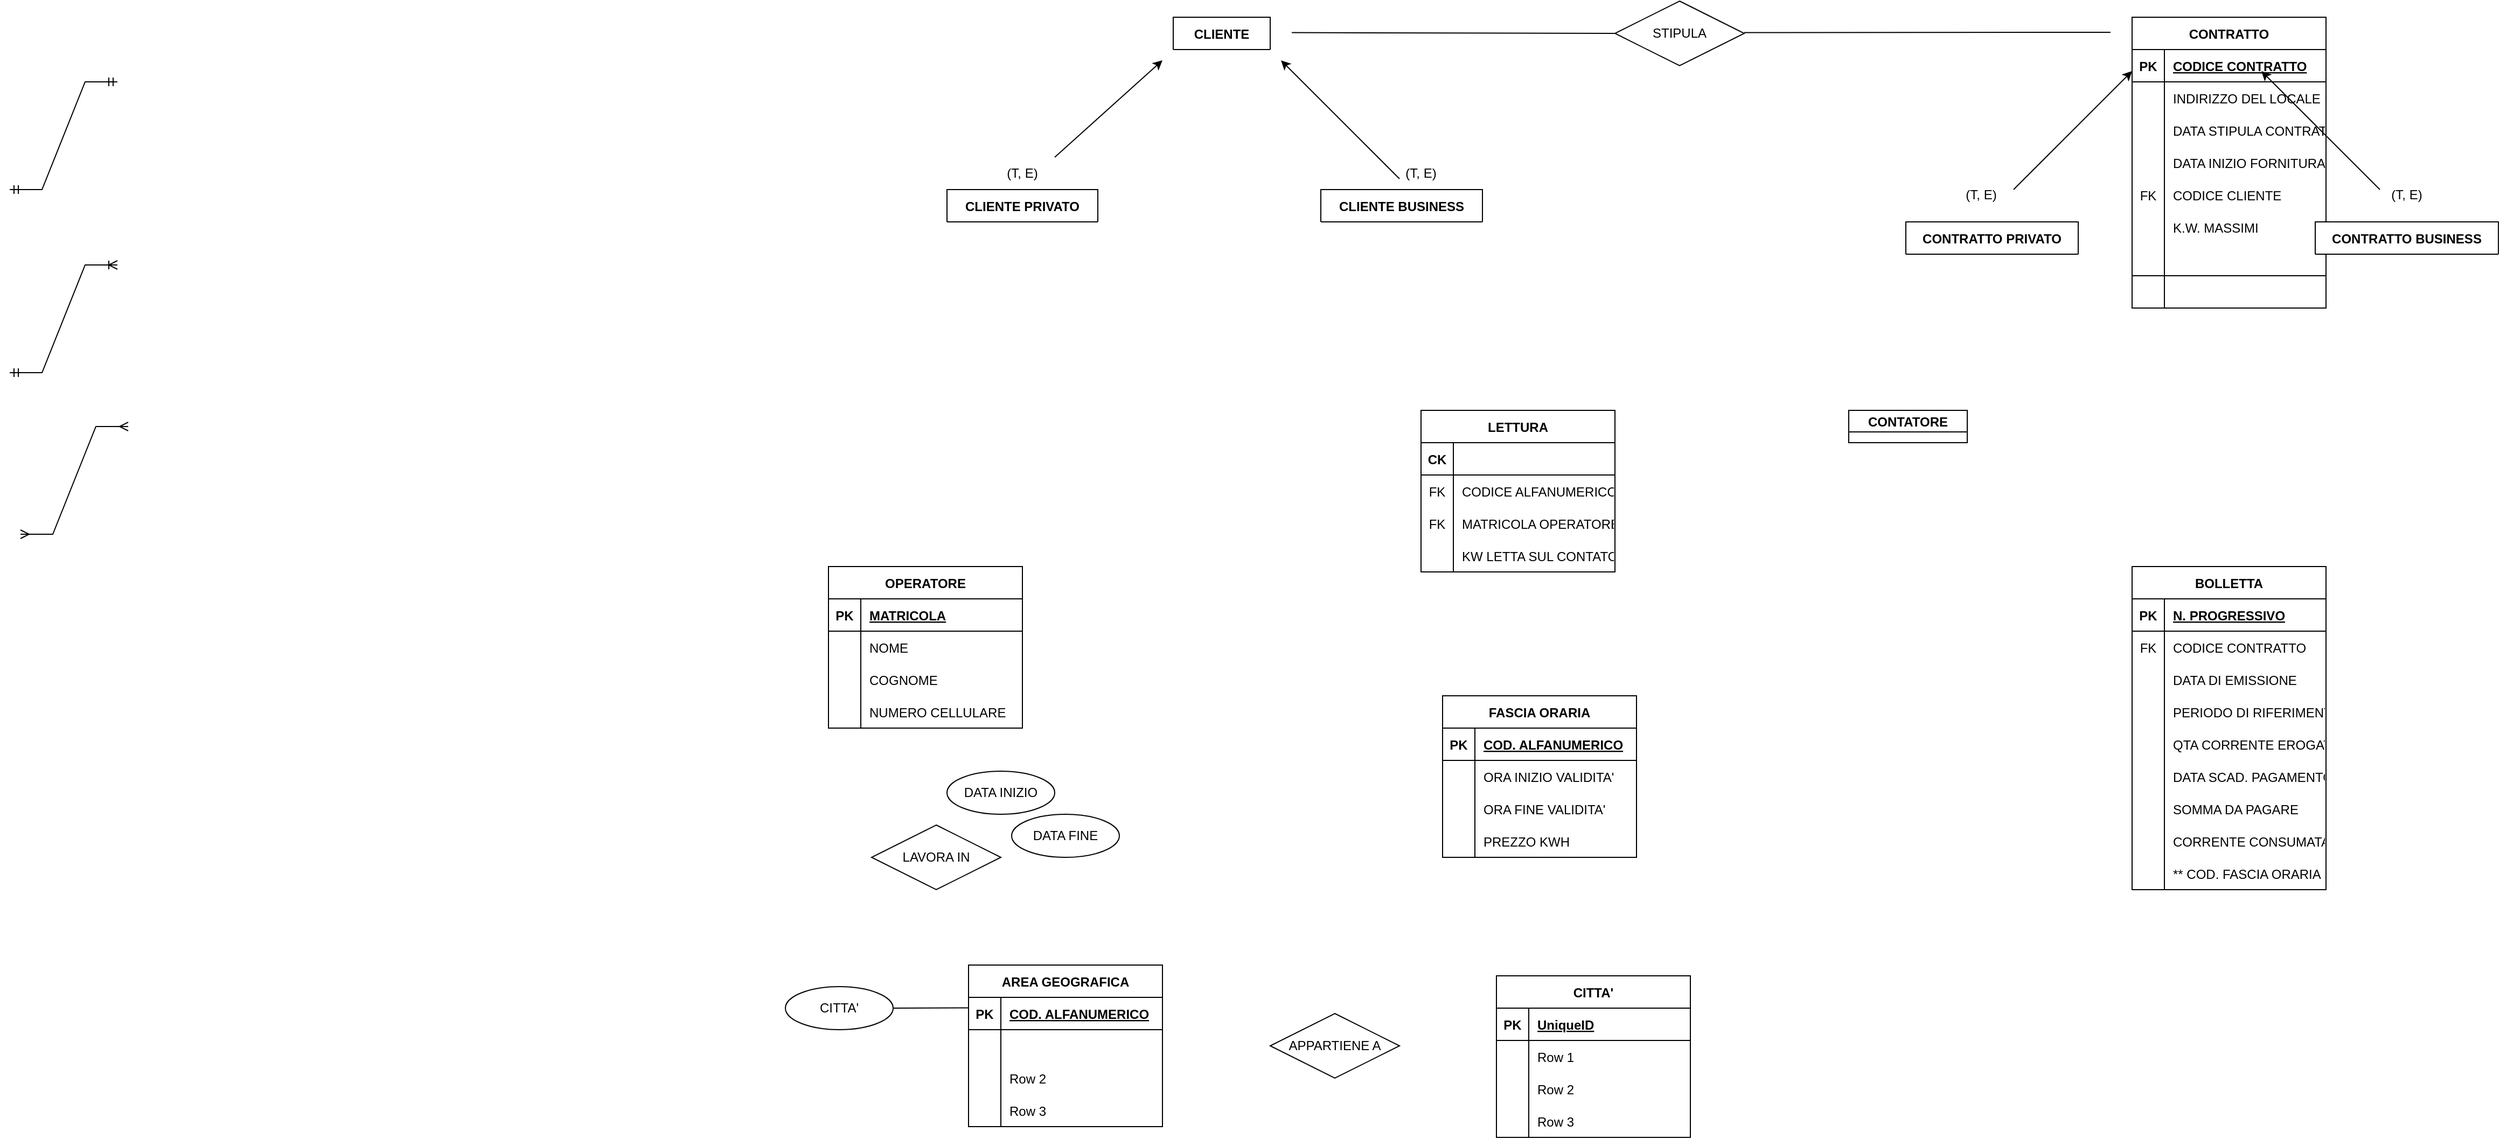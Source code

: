 <mxfile version="20.8.3" type="github">
  <diagram id="OaHjyGjdNP-GCPTDcom8" name="Page-1">
    <mxGraphModel dx="2101" dy="739" grid="1" gridSize="10" guides="1" tooltips="1" connect="1" arrows="1" fold="1" page="1" pageScale="1" pageWidth="827" pageHeight="1169" math="0" shadow="0">
      <root>
        <mxCell id="0" />
        <mxCell id="1" parent="0" />
        <mxCell id="nD4syaO1w29k3vmpNwM7-14" value="CONTRATTO" style="shape=table;startSize=30;container=1;collapsible=1;childLayout=tableLayout;fixedRows=1;rowLines=0;fontStyle=1;align=center;resizeLast=1;" parent="1" vertex="1">
          <mxGeometry x="1250" y="90" width="180" height="270" as="geometry">
            <mxRectangle x="1250" y="90" width="110" height="30" as="alternateBounds" />
          </mxGeometry>
        </mxCell>
        <mxCell id="nD4syaO1w29k3vmpNwM7-15" value="" style="shape=tableRow;horizontal=0;startSize=0;swimlaneHead=0;swimlaneBody=0;fillColor=none;collapsible=0;dropTarget=0;points=[[0,0.5],[1,0.5]];portConstraint=eastwest;top=0;left=0;right=0;bottom=1;" parent="nD4syaO1w29k3vmpNwM7-14" vertex="1">
          <mxGeometry y="30" width="180" height="30" as="geometry" />
        </mxCell>
        <mxCell id="nD4syaO1w29k3vmpNwM7-16" value="PK" style="shape=partialRectangle;connectable=0;fillColor=none;top=0;left=0;bottom=0;right=0;fontStyle=1;overflow=hidden;" parent="nD4syaO1w29k3vmpNwM7-15" vertex="1">
          <mxGeometry width="30" height="30" as="geometry">
            <mxRectangle width="30" height="30" as="alternateBounds" />
          </mxGeometry>
        </mxCell>
        <mxCell id="nD4syaO1w29k3vmpNwM7-17" value="CODICE CONTRATTO" style="shape=partialRectangle;connectable=0;fillColor=none;top=0;left=0;bottom=0;right=0;align=left;spacingLeft=6;fontStyle=5;overflow=hidden;" parent="nD4syaO1w29k3vmpNwM7-15" vertex="1">
          <mxGeometry x="30" width="150" height="30" as="geometry">
            <mxRectangle width="150" height="30" as="alternateBounds" />
          </mxGeometry>
        </mxCell>
        <mxCell id="nD4syaO1w29k3vmpNwM7-18" value="" style="shape=tableRow;horizontal=0;startSize=0;swimlaneHead=0;swimlaneBody=0;fillColor=none;collapsible=0;dropTarget=0;points=[[0,0.5],[1,0.5]];portConstraint=eastwest;top=0;left=0;right=0;bottom=0;" parent="nD4syaO1w29k3vmpNwM7-14" vertex="1">
          <mxGeometry y="60" width="180" height="30" as="geometry" />
        </mxCell>
        <mxCell id="nD4syaO1w29k3vmpNwM7-19" value="" style="shape=partialRectangle;connectable=0;fillColor=none;top=0;left=0;bottom=0;right=0;editable=1;overflow=hidden;" parent="nD4syaO1w29k3vmpNwM7-18" vertex="1">
          <mxGeometry width="30" height="30" as="geometry">
            <mxRectangle width="30" height="30" as="alternateBounds" />
          </mxGeometry>
        </mxCell>
        <mxCell id="nD4syaO1w29k3vmpNwM7-20" value="INDIRIZZO DEL LOCALE" style="shape=partialRectangle;connectable=0;fillColor=none;top=0;left=0;bottom=0;right=0;align=left;spacingLeft=6;overflow=hidden;" parent="nD4syaO1w29k3vmpNwM7-18" vertex="1">
          <mxGeometry x="30" width="150" height="30" as="geometry">
            <mxRectangle width="150" height="30" as="alternateBounds" />
          </mxGeometry>
        </mxCell>
        <mxCell id="nD4syaO1w29k3vmpNwM7-21" value="" style="shape=tableRow;horizontal=0;startSize=0;swimlaneHead=0;swimlaneBody=0;fillColor=none;collapsible=0;dropTarget=0;points=[[0,0.5],[1,0.5]];portConstraint=eastwest;top=0;left=0;right=0;bottom=0;" parent="nD4syaO1w29k3vmpNwM7-14" vertex="1">
          <mxGeometry y="90" width="180" height="30" as="geometry" />
        </mxCell>
        <mxCell id="nD4syaO1w29k3vmpNwM7-22" value="" style="shape=partialRectangle;connectable=0;fillColor=none;top=0;left=0;bottom=0;right=0;editable=1;overflow=hidden;" parent="nD4syaO1w29k3vmpNwM7-21" vertex="1">
          <mxGeometry width="30" height="30" as="geometry">
            <mxRectangle width="30" height="30" as="alternateBounds" />
          </mxGeometry>
        </mxCell>
        <mxCell id="nD4syaO1w29k3vmpNwM7-23" value="DATA STIPULA CONTRATTO" style="shape=partialRectangle;connectable=0;fillColor=none;top=0;left=0;bottom=0;right=0;align=left;spacingLeft=6;overflow=hidden;" parent="nD4syaO1w29k3vmpNwM7-21" vertex="1">
          <mxGeometry x="30" width="150" height="30" as="geometry">
            <mxRectangle width="150" height="30" as="alternateBounds" />
          </mxGeometry>
        </mxCell>
        <mxCell id="nD4syaO1w29k3vmpNwM7-24" value="" style="shape=tableRow;horizontal=0;startSize=0;swimlaneHead=0;swimlaneBody=0;fillColor=none;collapsible=0;dropTarget=0;points=[[0,0.5],[1,0.5]];portConstraint=eastwest;top=0;left=0;right=0;bottom=0;" parent="nD4syaO1w29k3vmpNwM7-14" vertex="1">
          <mxGeometry y="120" width="180" height="30" as="geometry" />
        </mxCell>
        <mxCell id="nD4syaO1w29k3vmpNwM7-25" value="" style="shape=partialRectangle;connectable=0;fillColor=none;top=0;left=0;bottom=0;right=0;editable=1;overflow=hidden;" parent="nD4syaO1w29k3vmpNwM7-24" vertex="1">
          <mxGeometry width="30" height="30" as="geometry">
            <mxRectangle width="30" height="30" as="alternateBounds" />
          </mxGeometry>
        </mxCell>
        <mxCell id="nD4syaO1w29k3vmpNwM7-26" value="DATA INIZIO FORNITURA" style="shape=partialRectangle;connectable=0;fillColor=none;top=0;left=0;bottom=0;right=0;align=left;spacingLeft=6;overflow=hidden;" parent="nD4syaO1w29k3vmpNwM7-24" vertex="1">
          <mxGeometry x="30" width="150" height="30" as="geometry">
            <mxRectangle width="150" height="30" as="alternateBounds" />
          </mxGeometry>
        </mxCell>
        <mxCell id="nD4syaO1w29k3vmpNwM7-161" value="" style="shape=tableRow;horizontal=0;startSize=0;swimlaneHead=0;swimlaneBody=0;fillColor=none;collapsible=0;dropTarget=0;points=[[0,0.5],[1,0.5]];portConstraint=eastwest;top=0;left=0;right=0;bottom=0;" parent="nD4syaO1w29k3vmpNwM7-14" vertex="1">
          <mxGeometry y="150" width="180" height="30" as="geometry" />
        </mxCell>
        <mxCell id="nD4syaO1w29k3vmpNwM7-162" value="FK" style="shape=partialRectangle;connectable=0;fillColor=none;top=0;left=0;bottom=0;right=0;editable=1;overflow=hidden;" parent="nD4syaO1w29k3vmpNwM7-161" vertex="1">
          <mxGeometry width="30" height="30" as="geometry">
            <mxRectangle width="30" height="30" as="alternateBounds" />
          </mxGeometry>
        </mxCell>
        <mxCell id="nD4syaO1w29k3vmpNwM7-163" value="CODICE CLIENTE" style="shape=partialRectangle;connectable=0;fillColor=none;top=0;left=0;bottom=0;right=0;align=left;spacingLeft=6;overflow=hidden;" parent="nD4syaO1w29k3vmpNwM7-161" vertex="1">
          <mxGeometry x="30" width="150" height="30" as="geometry">
            <mxRectangle width="150" height="30" as="alternateBounds" />
          </mxGeometry>
        </mxCell>
        <mxCell id="nD4syaO1w29k3vmpNwM7-164" value="" style="shape=tableRow;horizontal=0;startSize=0;swimlaneHead=0;swimlaneBody=0;fillColor=none;collapsible=0;dropTarget=0;points=[[0,0.5],[1,0.5]];portConstraint=eastwest;top=0;left=0;right=0;bottom=0;" parent="nD4syaO1w29k3vmpNwM7-14" vertex="1">
          <mxGeometry y="180" width="180" height="30" as="geometry" />
        </mxCell>
        <mxCell id="nD4syaO1w29k3vmpNwM7-165" value="" style="shape=partialRectangle;connectable=0;fillColor=none;top=0;left=0;bottom=0;right=0;editable=1;overflow=hidden;" parent="nD4syaO1w29k3vmpNwM7-164" vertex="1">
          <mxGeometry width="30" height="30" as="geometry">
            <mxRectangle width="30" height="30" as="alternateBounds" />
          </mxGeometry>
        </mxCell>
        <mxCell id="nD4syaO1w29k3vmpNwM7-166" value="K.W. MASSIMI" style="shape=partialRectangle;connectable=0;fillColor=none;top=0;left=0;bottom=0;right=0;align=left;spacingLeft=6;overflow=hidden;" parent="nD4syaO1w29k3vmpNwM7-164" vertex="1">
          <mxGeometry x="30" width="150" height="30" as="geometry">
            <mxRectangle width="150" height="30" as="alternateBounds" />
          </mxGeometry>
        </mxCell>
        <mxCell id="nD4syaO1w29k3vmpNwM7-158" value="" style="shape=tableRow;horizontal=0;startSize=0;swimlaneHead=0;swimlaneBody=0;fillColor=none;collapsible=0;dropTarget=0;points=[[0,0.5],[1,0.5]];portConstraint=eastwest;top=0;left=0;right=0;bottom=1;" parent="nD4syaO1w29k3vmpNwM7-14" vertex="1">
          <mxGeometry y="210" width="180" height="30" as="geometry" />
        </mxCell>
        <mxCell id="nD4syaO1w29k3vmpNwM7-159" value="" style="shape=partialRectangle;connectable=0;fillColor=none;top=0;left=0;bottom=0;right=0;fontStyle=1;overflow=hidden;" parent="nD4syaO1w29k3vmpNwM7-158" vertex="1">
          <mxGeometry width="30" height="30" as="geometry">
            <mxRectangle width="30" height="30" as="alternateBounds" />
          </mxGeometry>
        </mxCell>
        <mxCell id="nD4syaO1w29k3vmpNwM7-160" value="" style="shape=partialRectangle;connectable=0;fillColor=none;top=0;left=0;bottom=0;right=0;align=left;spacingLeft=6;fontStyle=5;overflow=hidden;" parent="nD4syaO1w29k3vmpNwM7-158" vertex="1">
          <mxGeometry x="30" width="150" height="30" as="geometry">
            <mxRectangle width="150" height="30" as="alternateBounds" />
          </mxGeometry>
        </mxCell>
        <mxCell id="nD4syaO1w29k3vmpNwM7-167" value="" style="shape=tableRow;horizontal=0;startSize=0;swimlaneHead=0;swimlaneBody=0;fillColor=none;collapsible=0;dropTarget=0;points=[[0,0.5],[1,0.5]];portConstraint=eastwest;top=0;left=0;right=0;bottom=0;" parent="nD4syaO1w29k3vmpNwM7-14" vertex="1">
          <mxGeometry y="240" width="180" height="30" as="geometry" />
        </mxCell>
        <mxCell id="nD4syaO1w29k3vmpNwM7-168" value="" style="shape=partialRectangle;connectable=0;fillColor=none;top=0;left=0;bottom=0;right=0;editable=1;overflow=hidden;" parent="nD4syaO1w29k3vmpNwM7-167" vertex="1">
          <mxGeometry width="30" height="30" as="geometry">
            <mxRectangle width="30" height="30" as="alternateBounds" />
          </mxGeometry>
        </mxCell>
        <mxCell id="nD4syaO1w29k3vmpNwM7-169" value="" style="shape=partialRectangle;connectable=0;fillColor=none;top=0;left=0;bottom=0;right=0;align=left;spacingLeft=6;overflow=hidden;" parent="nD4syaO1w29k3vmpNwM7-167" vertex="1">
          <mxGeometry x="30" width="150" height="30" as="geometry">
            <mxRectangle width="150" height="30" as="alternateBounds" />
          </mxGeometry>
        </mxCell>
        <mxCell id="nD4syaO1w29k3vmpNwM7-27" value="OPERATORE" style="shape=table;startSize=30;container=1;collapsible=1;childLayout=tableLayout;fixedRows=1;rowLines=0;fontStyle=1;align=center;resizeLast=1;" parent="1" vertex="1">
          <mxGeometry x="40" y="600" width="180" height="150" as="geometry">
            <mxRectangle x="140" y="400" width="110" height="30" as="alternateBounds" />
          </mxGeometry>
        </mxCell>
        <mxCell id="nD4syaO1w29k3vmpNwM7-28" value="" style="shape=tableRow;horizontal=0;startSize=0;swimlaneHead=0;swimlaneBody=0;fillColor=none;collapsible=0;dropTarget=0;points=[[0,0.5],[1,0.5]];portConstraint=eastwest;top=0;left=0;right=0;bottom=1;" parent="nD4syaO1w29k3vmpNwM7-27" vertex="1">
          <mxGeometry y="30" width="180" height="30" as="geometry" />
        </mxCell>
        <mxCell id="nD4syaO1w29k3vmpNwM7-29" value="PK" style="shape=partialRectangle;connectable=0;fillColor=none;top=0;left=0;bottom=0;right=0;fontStyle=1;overflow=hidden;" parent="nD4syaO1w29k3vmpNwM7-28" vertex="1">
          <mxGeometry width="30" height="30" as="geometry">
            <mxRectangle width="30" height="30" as="alternateBounds" />
          </mxGeometry>
        </mxCell>
        <mxCell id="nD4syaO1w29k3vmpNwM7-30" value="MATRICOLA" style="shape=partialRectangle;connectable=0;fillColor=none;top=0;left=0;bottom=0;right=0;align=left;spacingLeft=6;fontStyle=5;overflow=hidden;" parent="nD4syaO1w29k3vmpNwM7-28" vertex="1">
          <mxGeometry x="30" width="150" height="30" as="geometry">
            <mxRectangle width="150" height="30" as="alternateBounds" />
          </mxGeometry>
        </mxCell>
        <mxCell id="nD4syaO1w29k3vmpNwM7-31" value="" style="shape=tableRow;horizontal=0;startSize=0;swimlaneHead=0;swimlaneBody=0;fillColor=none;collapsible=0;dropTarget=0;points=[[0,0.5],[1,0.5]];portConstraint=eastwest;top=0;left=0;right=0;bottom=0;" parent="nD4syaO1w29k3vmpNwM7-27" vertex="1">
          <mxGeometry y="60" width="180" height="30" as="geometry" />
        </mxCell>
        <mxCell id="nD4syaO1w29k3vmpNwM7-32" value="" style="shape=partialRectangle;connectable=0;fillColor=none;top=0;left=0;bottom=0;right=0;editable=1;overflow=hidden;" parent="nD4syaO1w29k3vmpNwM7-31" vertex="1">
          <mxGeometry width="30" height="30" as="geometry">
            <mxRectangle width="30" height="30" as="alternateBounds" />
          </mxGeometry>
        </mxCell>
        <mxCell id="nD4syaO1w29k3vmpNwM7-33" value="NOME" style="shape=partialRectangle;connectable=0;fillColor=none;top=0;left=0;bottom=0;right=0;align=left;spacingLeft=6;overflow=hidden;" parent="nD4syaO1w29k3vmpNwM7-31" vertex="1">
          <mxGeometry x="30" width="150" height="30" as="geometry">
            <mxRectangle width="150" height="30" as="alternateBounds" />
          </mxGeometry>
        </mxCell>
        <mxCell id="nD4syaO1w29k3vmpNwM7-34" value="" style="shape=tableRow;horizontal=0;startSize=0;swimlaneHead=0;swimlaneBody=0;fillColor=none;collapsible=0;dropTarget=0;points=[[0,0.5],[1,0.5]];portConstraint=eastwest;top=0;left=0;right=0;bottom=0;" parent="nD4syaO1w29k3vmpNwM7-27" vertex="1">
          <mxGeometry y="90" width="180" height="30" as="geometry" />
        </mxCell>
        <mxCell id="nD4syaO1w29k3vmpNwM7-35" value="" style="shape=partialRectangle;connectable=0;fillColor=none;top=0;left=0;bottom=0;right=0;editable=1;overflow=hidden;" parent="nD4syaO1w29k3vmpNwM7-34" vertex="1">
          <mxGeometry width="30" height="30" as="geometry">
            <mxRectangle width="30" height="30" as="alternateBounds" />
          </mxGeometry>
        </mxCell>
        <mxCell id="nD4syaO1w29k3vmpNwM7-36" value="COGNOME" style="shape=partialRectangle;connectable=0;fillColor=none;top=0;left=0;bottom=0;right=0;align=left;spacingLeft=6;overflow=hidden;" parent="nD4syaO1w29k3vmpNwM7-34" vertex="1">
          <mxGeometry x="30" width="150" height="30" as="geometry">
            <mxRectangle width="150" height="30" as="alternateBounds" />
          </mxGeometry>
        </mxCell>
        <mxCell id="nD4syaO1w29k3vmpNwM7-37" value="" style="shape=tableRow;horizontal=0;startSize=0;swimlaneHead=0;swimlaneBody=0;fillColor=none;collapsible=0;dropTarget=0;points=[[0,0.5],[1,0.5]];portConstraint=eastwest;top=0;left=0;right=0;bottom=0;" parent="nD4syaO1w29k3vmpNwM7-27" vertex="1">
          <mxGeometry y="120" width="180" height="30" as="geometry" />
        </mxCell>
        <mxCell id="nD4syaO1w29k3vmpNwM7-38" value="" style="shape=partialRectangle;connectable=0;fillColor=none;top=0;left=0;bottom=0;right=0;editable=1;overflow=hidden;" parent="nD4syaO1w29k3vmpNwM7-37" vertex="1">
          <mxGeometry width="30" height="30" as="geometry">
            <mxRectangle width="30" height="30" as="alternateBounds" />
          </mxGeometry>
        </mxCell>
        <mxCell id="nD4syaO1w29k3vmpNwM7-39" value="NUMERO CELLULARE" style="shape=partialRectangle;connectable=0;fillColor=none;top=0;left=0;bottom=0;right=0;align=left;spacingLeft=6;overflow=hidden;" parent="nD4syaO1w29k3vmpNwM7-37" vertex="1">
          <mxGeometry x="30" width="150" height="30" as="geometry">
            <mxRectangle width="150" height="30" as="alternateBounds" />
          </mxGeometry>
        </mxCell>
        <mxCell id="nD4syaO1w29k3vmpNwM7-40" value="CONTATORE" style="shape=table;startSize=20;container=1;collapsible=1;childLayout=tableLayout;fixedRows=1;rowLines=0;fontStyle=1;align=center;resizeLast=1;" parent="1" vertex="1" collapsed="1">
          <mxGeometry x="987" y="455" width="110" height="30" as="geometry">
            <mxRectangle x="647" y="400" width="180" height="150" as="alternateBounds" />
          </mxGeometry>
        </mxCell>
        <mxCell id="nD4syaO1w29k3vmpNwM7-41" value="" style="shape=tableRow;horizontal=0;startSize=0;swimlaneHead=0;swimlaneBody=0;fillColor=none;collapsible=0;dropTarget=0;points=[[0,0.5],[1,0.5]];portConstraint=eastwest;top=0;left=0;right=0;bottom=1;" parent="nD4syaO1w29k3vmpNwM7-40" vertex="1">
          <mxGeometry y="20" width="180" height="30" as="geometry" />
        </mxCell>
        <mxCell id="nD4syaO1w29k3vmpNwM7-42" value="PK" style="shape=partialRectangle;connectable=0;fillColor=none;top=0;left=0;bottom=0;right=0;fontStyle=1;overflow=hidden;" parent="nD4syaO1w29k3vmpNwM7-41" vertex="1">
          <mxGeometry width="30" height="30" as="geometry">
            <mxRectangle width="30" height="30" as="alternateBounds" />
          </mxGeometry>
        </mxCell>
        <mxCell id="nD4syaO1w29k3vmpNwM7-43" value="CODICE ALFANUMERICO" style="shape=partialRectangle;connectable=0;fillColor=none;top=0;left=0;bottom=0;right=0;align=left;spacingLeft=6;fontStyle=5;overflow=hidden;" parent="nD4syaO1w29k3vmpNwM7-41" vertex="1">
          <mxGeometry x="30" width="150" height="30" as="geometry">
            <mxRectangle width="150" height="30" as="alternateBounds" />
          </mxGeometry>
        </mxCell>
        <mxCell id="nD4syaO1w29k3vmpNwM7-44" value="" style="shape=tableRow;horizontal=0;startSize=0;swimlaneHead=0;swimlaneBody=0;fillColor=none;collapsible=0;dropTarget=0;points=[[0,0.5],[1,0.5]];portConstraint=eastwest;top=0;left=0;right=0;bottom=0;" parent="nD4syaO1w29k3vmpNwM7-40" vertex="1">
          <mxGeometry y="50" width="180" height="30" as="geometry" />
        </mxCell>
        <mxCell id="nD4syaO1w29k3vmpNwM7-45" value="" style="shape=partialRectangle;connectable=0;fillColor=none;top=0;left=0;bottom=0;right=0;editable=1;overflow=hidden;" parent="nD4syaO1w29k3vmpNwM7-44" vertex="1">
          <mxGeometry width="30" height="30" as="geometry">
            <mxRectangle width="30" height="30" as="alternateBounds" />
          </mxGeometry>
        </mxCell>
        <mxCell id="nD4syaO1w29k3vmpNwM7-46" value="MODELLO" style="shape=partialRectangle;connectable=0;fillColor=none;top=0;left=0;bottom=0;right=0;align=left;spacingLeft=6;overflow=hidden;" parent="nD4syaO1w29k3vmpNwM7-44" vertex="1">
          <mxGeometry x="30" width="150" height="30" as="geometry">
            <mxRectangle width="150" height="30" as="alternateBounds" />
          </mxGeometry>
        </mxCell>
        <mxCell id="nD4syaO1w29k3vmpNwM7-47" value="" style="shape=tableRow;horizontal=0;startSize=0;swimlaneHead=0;swimlaneBody=0;fillColor=none;collapsible=0;dropTarget=0;points=[[0,0.5],[1,0.5]];portConstraint=eastwest;top=0;left=0;right=0;bottom=0;" parent="nD4syaO1w29k3vmpNwM7-40" vertex="1">
          <mxGeometry y="80" width="180" height="30" as="geometry" />
        </mxCell>
        <mxCell id="nD4syaO1w29k3vmpNwM7-48" value="" style="shape=partialRectangle;connectable=0;fillColor=none;top=0;left=0;bottom=0;right=0;editable=1;overflow=hidden;" parent="nD4syaO1w29k3vmpNwM7-47" vertex="1">
          <mxGeometry width="30" height="30" as="geometry">
            <mxRectangle width="30" height="30" as="alternateBounds" />
          </mxGeometry>
        </mxCell>
        <mxCell id="nD4syaO1w29k3vmpNwM7-49" value="KW MASSIMI EROGABILI" style="shape=partialRectangle;connectable=0;fillColor=none;top=0;left=0;bottom=0;right=0;align=left;spacingLeft=6;overflow=hidden;" parent="nD4syaO1w29k3vmpNwM7-47" vertex="1">
          <mxGeometry x="30" width="150" height="30" as="geometry">
            <mxRectangle width="150" height="30" as="alternateBounds" />
          </mxGeometry>
        </mxCell>
        <mxCell id="nD4syaO1w29k3vmpNwM7-50" value="" style="shape=tableRow;horizontal=0;startSize=0;swimlaneHead=0;swimlaneBody=0;fillColor=none;collapsible=0;dropTarget=0;points=[[0,0.5],[1,0.5]];portConstraint=eastwest;top=0;left=0;right=0;bottom=0;" parent="nD4syaO1w29k3vmpNwM7-40" vertex="1">
          <mxGeometry y="110" width="180" height="30" as="geometry" />
        </mxCell>
        <mxCell id="nD4syaO1w29k3vmpNwM7-51" value="FK" style="shape=partialRectangle;connectable=0;fillColor=none;top=0;left=0;bottom=0;right=0;editable=1;overflow=hidden;" parent="nD4syaO1w29k3vmpNwM7-50" vertex="1">
          <mxGeometry width="30" height="30" as="geometry">
            <mxRectangle width="30" height="30" as="alternateBounds" />
          </mxGeometry>
        </mxCell>
        <mxCell id="nD4syaO1w29k3vmpNwM7-52" value="CODICE CONTRATTO" style="shape=partialRectangle;connectable=0;fillColor=none;top=0;left=0;bottom=0;right=0;align=left;spacingLeft=6;overflow=hidden;" parent="nD4syaO1w29k3vmpNwM7-50" vertex="1">
          <mxGeometry x="30" width="150" height="30" as="geometry">
            <mxRectangle width="150" height="30" as="alternateBounds" />
          </mxGeometry>
        </mxCell>
        <mxCell id="nD4syaO1w29k3vmpNwM7-53" value="BOLLETTA" style="shape=table;startSize=30;container=1;collapsible=1;childLayout=tableLayout;fixedRows=1;rowLines=0;fontStyle=1;align=center;resizeLast=1;" parent="1" vertex="1">
          <mxGeometry x="1250" y="600" width="180" height="300" as="geometry">
            <mxRectangle x="300" y="610" width="100" height="30" as="alternateBounds" />
          </mxGeometry>
        </mxCell>
        <mxCell id="nD4syaO1w29k3vmpNwM7-54" value="" style="shape=tableRow;horizontal=0;startSize=0;swimlaneHead=0;swimlaneBody=0;fillColor=none;collapsible=0;dropTarget=0;points=[[0,0.5],[1,0.5]];portConstraint=eastwest;top=0;left=0;right=0;bottom=1;" parent="nD4syaO1w29k3vmpNwM7-53" vertex="1">
          <mxGeometry y="30" width="180" height="30" as="geometry" />
        </mxCell>
        <mxCell id="nD4syaO1w29k3vmpNwM7-55" value="PK" style="shape=partialRectangle;connectable=0;fillColor=none;top=0;left=0;bottom=0;right=0;fontStyle=1;overflow=hidden;" parent="nD4syaO1w29k3vmpNwM7-54" vertex="1">
          <mxGeometry width="30" height="30" as="geometry">
            <mxRectangle width="30" height="30" as="alternateBounds" />
          </mxGeometry>
        </mxCell>
        <mxCell id="nD4syaO1w29k3vmpNwM7-56" value="N. PROGRESSIVO" style="shape=partialRectangle;connectable=0;fillColor=none;top=0;left=0;bottom=0;right=0;align=left;spacingLeft=6;fontStyle=5;overflow=hidden;" parent="nD4syaO1w29k3vmpNwM7-54" vertex="1">
          <mxGeometry x="30" width="150" height="30" as="geometry">
            <mxRectangle width="150" height="30" as="alternateBounds" />
          </mxGeometry>
        </mxCell>
        <mxCell id="nD4syaO1w29k3vmpNwM7-57" value="" style="shape=tableRow;horizontal=0;startSize=0;swimlaneHead=0;swimlaneBody=0;fillColor=none;collapsible=0;dropTarget=0;points=[[0,0.5],[1,0.5]];portConstraint=eastwest;top=0;left=0;right=0;bottom=0;" parent="nD4syaO1w29k3vmpNwM7-53" vertex="1">
          <mxGeometry y="60" width="180" height="30" as="geometry" />
        </mxCell>
        <mxCell id="nD4syaO1w29k3vmpNwM7-58" value="FK" style="shape=partialRectangle;connectable=0;fillColor=none;top=0;left=0;bottom=0;right=0;editable=1;overflow=hidden;" parent="nD4syaO1w29k3vmpNwM7-57" vertex="1">
          <mxGeometry width="30" height="30" as="geometry">
            <mxRectangle width="30" height="30" as="alternateBounds" />
          </mxGeometry>
        </mxCell>
        <mxCell id="nD4syaO1w29k3vmpNwM7-59" value="CODICE CONTRATTO" style="shape=partialRectangle;connectable=0;fillColor=none;top=0;left=0;bottom=0;right=0;align=left;spacingLeft=6;overflow=hidden;" parent="nD4syaO1w29k3vmpNwM7-57" vertex="1">
          <mxGeometry x="30" width="150" height="30" as="geometry">
            <mxRectangle width="150" height="30" as="alternateBounds" />
          </mxGeometry>
        </mxCell>
        <mxCell id="nD4syaO1w29k3vmpNwM7-60" value="" style="shape=tableRow;horizontal=0;startSize=0;swimlaneHead=0;swimlaneBody=0;fillColor=none;collapsible=0;dropTarget=0;points=[[0,0.5],[1,0.5]];portConstraint=eastwest;top=0;left=0;right=0;bottom=0;" parent="nD4syaO1w29k3vmpNwM7-53" vertex="1">
          <mxGeometry y="90" width="180" height="30" as="geometry" />
        </mxCell>
        <mxCell id="nD4syaO1w29k3vmpNwM7-61" value="" style="shape=partialRectangle;connectable=0;fillColor=none;top=0;left=0;bottom=0;right=0;editable=1;overflow=hidden;" parent="nD4syaO1w29k3vmpNwM7-60" vertex="1">
          <mxGeometry width="30" height="30" as="geometry">
            <mxRectangle width="30" height="30" as="alternateBounds" />
          </mxGeometry>
        </mxCell>
        <mxCell id="nD4syaO1w29k3vmpNwM7-62" value="DATA DI EMISSIONE" style="shape=partialRectangle;connectable=0;fillColor=none;top=0;left=0;bottom=0;right=0;align=left;spacingLeft=6;overflow=hidden;" parent="nD4syaO1w29k3vmpNwM7-60" vertex="1">
          <mxGeometry x="30" width="150" height="30" as="geometry">
            <mxRectangle width="150" height="30" as="alternateBounds" />
          </mxGeometry>
        </mxCell>
        <mxCell id="nD4syaO1w29k3vmpNwM7-63" value="" style="shape=tableRow;horizontal=0;startSize=0;swimlaneHead=0;swimlaneBody=0;fillColor=none;collapsible=0;dropTarget=0;points=[[0,0.5],[1,0.5]];portConstraint=eastwest;top=0;left=0;right=0;bottom=0;" parent="nD4syaO1w29k3vmpNwM7-53" vertex="1">
          <mxGeometry y="120" width="180" height="30" as="geometry" />
        </mxCell>
        <mxCell id="nD4syaO1w29k3vmpNwM7-64" value="" style="shape=partialRectangle;connectable=0;fillColor=none;top=0;left=0;bottom=0;right=0;editable=1;overflow=hidden;" parent="nD4syaO1w29k3vmpNwM7-63" vertex="1">
          <mxGeometry width="30" height="30" as="geometry">
            <mxRectangle width="30" height="30" as="alternateBounds" />
          </mxGeometry>
        </mxCell>
        <mxCell id="nD4syaO1w29k3vmpNwM7-65" value="PERIODO DI RIFERIMENTO" style="shape=partialRectangle;connectable=0;fillColor=none;top=0;left=0;bottom=0;right=0;align=left;spacingLeft=6;overflow=hidden;" parent="nD4syaO1w29k3vmpNwM7-63" vertex="1">
          <mxGeometry x="30" width="150" height="30" as="geometry">
            <mxRectangle width="150" height="30" as="alternateBounds" />
          </mxGeometry>
        </mxCell>
        <mxCell id="nD4syaO1w29k3vmpNwM7-216" value="" style="shape=tableRow;horizontal=0;startSize=0;swimlaneHead=0;swimlaneBody=0;fillColor=none;collapsible=0;dropTarget=0;points=[[0,0.5],[1,0.5]];portConstraint=eastwest;top=0;left=0;right=0;bottom=0;" parent="nD4syaO1w29k3vmpNwM7-53" vertex="1">
          <mxGeometry y="150" width="180" height="30" as="geometry" />
        </mxCell>
        <mxCell id="nD4syaO1w29k3vmpNwM7-217" value="" style="shape=partialRectangle;connectable=0;fillColor=none;top=0;left=0;bottom=0;right=0;editable=1;overflow=hidden;" parent="nD4syaO1w29k3vmpNwM7-216" vertex="1">
          <mxGeometry width="30" height="30" as="geometry">
            <mxRectangle width="30" height="30" as="alternateBounds" />
          </mxGeometry>
        </mxCell>
        <mxCell id="nD4syaO1w29k3vmpNwM7-218" value="QTA CORRENTE EROGATA" style="shape=partialRectangle;connectable=0;fillColor=none;top=0;left=0;bottom=0;right=0;align=left;spacingLeft=6;overflow=hidden;" parent="nD4syaO1w29k3vmpNwM7-216" vertex="1">
          <mxGeometry x="30" width="150" height="30" as="geometry">
            <mxRectangle width="150" height="30" as="alternateBounds" />
          </mxGeometry>
        </mxCell>
        <mxCell id="nD4syaO1w29k3vmpNwM7-185" value="" style="shape=tableRow;horizontal=0;startSize=0;swimlaneHead=0;swimlaneBody=0;fillColor=none;collapsible=0;dropTarget=0;points=[[0,0.5],[1,0.5]];portConstraint=eastwest;top=0;left=0;right=0;bottom=0;" parent="nD4syaO1w29k3vmpNwM7-53" vertex="1">
          <mxGeometry y="180" width="180" height="30" as="geometry" />
        </mxCell>
        <mxCell id="nD4syaO1w29k3vmpNwM7-186" value="" style="shape=partialRectangle;connectable=0;fillColor=none;top=0;left=0;bottom=0;right=0;editable=1;overflow=hidden;" parent="nD4syaO1w29k3vmpNwM7-185" vertex="1">
          <mxGeometry width="30" height="30" as="geometry">
            <mxRectangle width="30" height="30" as="alternateBounds" />
          </mxGeometry>
        </mxCell>
        <mxCell id="nD4syaO1w29k3vmpNwM7-187" value="DATA SCAD. PAGAMENTO" style="shape=partialRectangle;connectable=0;fillColor=none;top=0;left=0;bottom=0;right=0;align=left;spacingLeft=6;overflow=hidden;" parent="nD4syaO1w29k3vmpNwM7-185" vertex="1">
          <mxGeometry x="30" width="150" height="30" as="geometry">
            <mxRectangle width="150" height="30" as="alternateBounds" />
          </mxGeometry>
        </mxCell>
        <mxCell id="nD4syaO1w29k3vmpNwM7-188" value="" style="shape=tableRow;horizontal=0;startSize=0;swimlaneHead=0;swimlaneBody=0;fillColor=none;collapsible=0;dropTarget=0;points=[[0,0.5],[1,0.5]];portConstraint=eastwest;top=0;left=0;right=0;bottom=0;" parent="nD4syaO1w29k3vmpNwM7-53" vertex="1">
          <mxGeometry y="210" width="180" height="30" as="geometry" />
        </mxCell>
        <mxCell id="nD4syaO1w29k3vmpNwM7-189" value="" style="shape=partialRectangle;connectable=0;fillColor=none;top=0;left=0;bottom=0;right=0;editable=1;overflow=hidden;" parent="nD4syaO1w29k3vmpNwM7-188" vertex="1">
          <mxGeometry width="30" height="30" as="geometry">
            <mxRectangle width="30" height="30" as="alternateBounds" />
          </mxGeometry>
        </mxCell>
        <mxCell id="nD4syaO1w29k3vmpNwM7-190" value="SOMMA DA PAGARE" style="shape=partialRectangle;connectable=0;fillColor=none;top=0;left=0;bottom=0;right=0;align=left;spacingLeft=6;overflow=hidden;" parent="nD4syaO1w29k3vmpNwM7-188" vertex="1">
          <mxGeometry x="30" width="150" height="30" as="geometry">
            <mxRectangle width="150" height="30" as="alternateBounds" />
          </mxGeometry>
        </mxCell>
        <mxCell id="nD4syaO1w29k3vmpNwM7-191" value="" style="shape=tableRow;horizontal=0;startSize=0;swimlaneHead=0;swimlaneBody=0;fillColor=none;collapsible=0;dropTarget=0;points=[[0,0.5],[1,0.5]];portConstraint=eastwest;top=0;left=0;right=0;bottom=0;" parent="nD4syaO1w29k3vmpNwM7-53" vertex="1">
          <mxGeometry y="240" width="180" height="30" as="geometry" />
        </mxCell>
        <mxCell id="nD4syaO1w29k3vmpNwM7-192" value="" style="shape=partialRectangle;connectable=0;fillColor=none;top=0;left=0;bottom=0;right=0;editable=1;overflow=hidden;" parent="nD4syaO1w29k3vmpNwM7-191" vertex="1">
          <mxGeometry width="30" height="30" as="geometry">
            <mxRectangle width="30" height="30" as="alternateBounds" />
          </mxGeometry>
        </mxCell>
        <mxCell id="nD4syaO1w29k3vmpNwM7-193" value="CORRENTE CONSUMATA" style="shape=partialRectangle;connectable=0;fillColor=none;top=0;left=0;bottom=0;right=0;align=left;spacingLeft=6;overflow=hidden;" parent="nD4syaO1w29k3vmpNwM7-191" vertex="1">
          <mxGeometry x="30" width="150" height="30" as="geometry">
            <mxRectangle width="150" height="30" as="alternateBounds" />
          </mxGeometry>
        </mxCell>
        <mxCell id="nD4syaO1w29k3vmpNwM7-222" value="" style="shape=tableRow;horizontal=0;startSize=0;swimlaneHead=0;swimlaneBody=0;fillColor=none;collapsible=0;dropTarget=0;points=[[0,0.5],[1,0.5]];portConstraint=eastwest;top=0;left=0;right=0;bottom=0;" parent="nD4syaO1w29k3vmpNwM7-53" vertex="1">
          <mxGeometry y="270" width="180" height="30" as="geometry" />
        </mxCell>
        <mxCell id="nD4syaO1w29k3vmpNwM7-223" value="" style="shape=partialRectangle;connectable=0;fillColor=none;top=0;left=0;bottom=0;right=0;editable=1;overflow=hidden;" parent="nD4syaO1w29k3vmpNwM7-222" vertex="1">
          <mxGeometry width="30" height="30" as="geometry">
            <mxRectangle width="30" height="30" as="alternateBounds" />
          </mxGeometry>
        </mxCell>
        <mxCell id="nD4syaO1w29k3vmpNwM7-224" value="** COD. FASCIA ORARIA" style="shape=partialRectangle;connectable=0;fillColor=none;top=0;left=0;bottom=0;right=0;align=left;spacingLeft=6;overflow=hidden;" parent="nD4syaO1w29k3vmpNwM7-222" vertex="1">
          <mxGeometry x="30" width="150" height="30" as="geometry">
            <mxRectangle width="150" height="30" as="alternateBounds" />
          </mxGeometry>
        </mxCell>
        <mxCell id="nD4syaO1w29k3vmpNwM7-66" value="FASCIA ORARIA" style="shape=table;startSize=30;container=1;collapsible=1;childLayout=tableLayout;fixedRows=1;rowLines=0;fontStyle=1;align=center;resizeLast=1;" parent="1" vertex="1">
          <mxGeometry x="610" y="720" width="180" height="150" as="geometry">
            <mxRectangle x="530" y="610" width="130" height="30" as="alternateBounds" />
          </mxGeometry>
        </mxCell>
        <mxCell id="nD4syaO1w29k3vmpNwM7-67" value="" style="shape=tableRow;horizontal=0;startSize=0;swimlaneHead=0;swimlaneBody=0;fillColor=none;collapsible=0;dropTarget=0;points=[[0,0.5],[1,0.5]];portConstraint=eastwest;top=0;left=0;right=0;bottom=1;" parent="nD4syaO1w29k3vmpNwM7-66" vertex="1">
          <mxGeometry y="30" width="180" height="30" as="geometry" />
        </mxCell>
        <mxCell id="nD4syaO1w29k3vmpNwM7-68" value="PK" style="shape=partialRectangle;connectable=0;fillColor=none;top=0;left=0;bottom=0;right=0;fontStyle=1;overflow=hidden;" parent="nD4syaO1w29k3vmpNwM7-67" vertex="1">
          <mxGeometry width="30" height="30" as="geometry">
            <mxRectangle width="30" height="30" as="alternateBounds" />
          </mxGeometry>
        </mxCell>
        <mxCell id="nD4syaO1w29k3vmpNwM7-69" value="COD. ALFANUMERICO" style="shape=partialRectangle;connectable=0;fillColor=none;top=0;left=0;bottom=0;right=0;align=left;spacingLeft=6;fontStyle=5;overflow=hidden;" parent="nD4syaO1w29k3vmpNwM7-67" vertex="1">
          <mxGeometry x="30" width="150" height="30" as="geometry">
            <mxRectangle width="150" height="30" as="alternateBounds" />
          </mxGeometry>
        </mxCell>
        <mxCell id="nD4syaO1w29k3vmpNwM7-70" value="" style="shape=tableRow;horizontal=0;startSize=0;swimlaneHead=0;swimlaneBody=0;fillColor=none;collapsible=0;dropTarget=0;points=[[0,0.5],[1,0.5]];portConstraint=eastwest;top=0;left=0;right=0;bottom=0;" parent="nD4syaO1w29k3vmpNwM7-66" vertex="1">
          <mxGeometry y="60" width="180" height="30" as="geometry" />
        </mxCell>
        <mxCell id="nD4syaO1w29k3vmpNwM7-71" value="" style="shape=partialRectangle;connectable=0;fillColor=none;top=0;left=0;bottom=0;right=0;editable=1;overflow=hidden;" parent="nD4syaO1w29k3vmpNwM7-70" vertex="1">
          <mxGeometry width="30" height="30" as="geometry">
            <mxRectangle width="30" height="30" as="alternateBounds" />
          </mxGeometry>
        </mxCell>
        <mxCell id="nD4syaO1w29k3vmpNwM7-72" value="ORA INIZIO VALIDITA&#39;" style="shape=partialRectangle;connectable=0;fillColor=none;top=0;left=0;bottom=0;right=0;align=left;spacingLeft=6;overflow=hidden;" parent="nD4syaO1w29k3vmpNwM7-70" vertex="1">
          <mxGeometry x="30" width="150" height="30" as="geometry">
            <mxRectangle width="150" height="30" as="alternateBounds" />
          </mxGeometry>
        </mxCell>
        <mxCell id="nD4syaO1w29k3vmpNwM7-73" value="" style="shape=tableRow;horizontal=0;startSize=0;swimlaneHead=0;swimlaneBody=0;fillColor=none;collapsible=0;dropTarget=0;points=[[0,0.5],[1,0.5]];portConstraint=eastwest;top=0;left=0;right=0;bottom=0;" parent="nD4syaO1w29k3vmpNwM7-66" vertex="1">
          <mxGeometry y="90" width="180" height="30" as="geometry" />
        </mxCell>
        <mxCell id="nD4syaO1w29k3vmpNwM7-74" value="" style="shape=partialRectangle;connectable=0;fillColor=none;top=0;left=0;bottom=0;right=0;editable=1;overflow=hidden;" parent="nD4syaO1w29k3vmpNwM7-73" vertex="1">
          <mxGeometry width="30" height="30" as="geometry">
            <mxRectangle width="30" height="30" as="alternateBounds" />
          </mxGeometry>
        </mxCell>
        <mxCell id="nD4syaO1w29k3vmpNwM7-75" value="ORA FINE VALIDITA&#39;" style="shape=partialRectangle;connectable=0;fillColor=none;top=0;left=0;bottom=0;right=0;align=left;spacingLeft=6;overflow=hidden;" parent="nD4syaO1w29k3vmpNwM7-73" vertex="1">
          <mxGeometry x="30" width="150" height="30" as="geometry">
            <mxRectangle width="150" height="30" as="alternateBounds" />
          </mxGeometry>
        </mxCell>
        <mxCell id="nD4syaO1w29k3vmpNwM7-76" value="" style="shape=tableRow;horizontal=0;startSize=0;swimlaneHead=0;swimlaneBody=0;fillColor=none;collapsible=0;dropTarget=0;points=[[0,0.5],[1,0.5]];portConstraint=eastwest;top=0;left=0;right=0;bottom=0;" parent="nD4syaO1w29k3vmpNwM7-66" vertex="1">
          <mxGeometry y="120" width="180" height="30" as="geometry" />
        </mxCell>
        <mxCell id="nD4syaO1w29k3vmpNwM7-77" value="" style="shape=partialRectangle;connectable=0;fillColor=none;top=0;left=0;bottom=0;right=0;editable=1;overflow=hidden;" parent="nD4syaO1w29k3vmpNwM7-76" vertex="1">
          <mxGeometry width="30" height="30" as="geometry">
            <mxRectangle width="30" height="30" as="alternateBounds" />
          </mxGeometry>
        </mxCell>
        <mxCell id="nD4syaO1w29k3vmpNwM7-78" value="PREZZO KWH" style="shape=partialRectangle;connectable=0;fillColor=none;top=0;left=0;bottom=0;right=0;align=left;spacingLeft=6;overflow=hidden;" parent="nD4syaO1w29k3vmpNwM7-76" vertex="1">
          <mxGeometry x="30" width="150" height="30" as="geometry">
            <mxRectangle width="150" height="30" as="alternateBounds" />
          </mxGeometry>
        </mxCell>
        <mxCell id="nD4syaO1w29k3vmpNwM7-79" value="LETTURA" style="shape=table;startSize=30;container=1;collapsible=1;childLayout=tableLayout;fixedRows=1;rowLines=0;fontStyle=1;align=center;resizeLast=1;" parent="1" vertex="1">
          <mxGeometry x="590" y="455" width="180" height="150" as="geometry">
            <mxRectangle x="590" y="455" width="90" height="30" as="alternateBounds" />
          </mxGeometry>
        </mxCell>
        <mxCell id="nD4syaO1w29k3vmpNwM7-80" value="" style="shape=tableRow;horizontal=0;startSize=0;swimlaneHead=0;swimlaneBody=0;fillColor=none;collapsible=0;dropTarget=0;points=[[0,0.5],[1,0.5]];portConstraint=eastwest;top=0;left=0;right=0;bottom=1;" parent="nD4syaO1w29k3vmpNwM7-79" vertex="1">
          <mxGeometry y="30" width="180" height="30" as="geometry" />
        </mxCell>
        <mxCell id="nD4syaO1w29k3vmpNwM7-81" value="CK" style="shape=partialRectangle;connectable=0;fillColor=none;top=0;left=0;bottom=0;right=0;fontStyle=1;overflow=hidden;" parent="nD4syaO1w29k3vmpNwM7-80" vertex="1">
          <mxGeometry width="30" height="30" as="geometry">
            <mxRectangle width="30" height="30" as="alternateBounds" />
          </mxGeometry>
        </mxCell>
        <mxCell id="nD4syaO1w29k3vmpNwM7-82" value="" style="shape=partialRectangle;connectable=0;fillColor=none;top=0;left=0;bottom=0;right=0;align=left;spacingLeft=6;fontStyle=5;overflow=hidden;" parent="nD4syaO1w29k3vmpNwM7-80" vertex="1">
          <mxGeometry x="30" width="150" height="30" as="geometry">
            <mxRectangle width="150" height="30" as="alternateBounds" />
          </mxGeometry>
        </mxCell>
        <mxCell id="nD4syaO1w29k3vmpNwM7-83" value="" style="shape=tableRow;horizontal=0;startSize=0;swimlaneHead=0;swimlaneBody=0;fillColor=none;collapsible=0;dropTarget=0;points=[[0,0.5],[1,0.5]];portConstraint=eastwest;top=0;left=0;right=0;bottom=0;" parent="nD4syaO1w29k3vmpNwM7-79" vertex="1">
          <mxGeometry y="60" width="180" height="30" as="geometry" />
        </mxCell>
        <mxCell id="nD4syaO1w29k3vmpNwM7-84" value="FK" style="shape=partialRectangle;connectable=0;fillColor=none;top=0;left=0;bottom=0;right=0;editable=1;overflow=hidden;" parent="nD4syaO1w29k3vmpNwM7-83" vertex="1">
          <mxGeometry width="30" height="30" as="geometry">
            <mxRectangle width="30" height="30" as="alternateBounds" />
          </mxGeometry>
        </mxCell>
        <mxCell id="nD4syaO1w29k3vmpNwM7-85" value="CODICE ALFANUMERICO CONTATORE" style="shape=partialRectangle;connectable=0;fillColor=none;top=0;left=0;bottom=0;right=0;align=left;spacingLeft=6;overflow=hidden;" parent="nD4syaO1w29k3vmpNwM7-83" vertex="1">
          <mxGeometry x="30" width="150" height="30" as="geometry">
            <mxRectangle width="150" height="30" as="alternateBounds" />
          </mxGeometry>
        </mxCell>
        <mxCell id="nD4syaO1w29k3vmpNwM7-86" value="" style="shape=tableRow;horizontal=0;startSize=0;swimlaneHead=0;swimlaneBody=0;fillColor=none;collapsible=0;dropTarget=0;points=[[0,0.5],[1,0.5]];portConstraint=eastwest;top=0;left=0;right=0;bottom=0;" parent="nD4syaO1w29k3vmpNwM7-79" vertex="1">
          <mxGeometry y="90" width="180" height="30" as="geometry" />
        </mxCell>
        <mxCell id="nD4syaO1w29k3vmpNwM7-87" value="FK" style="shape=partialRectangle;connectable=0;fillColor=none;top=0;left=0;bottom=0;right=0;editable=1;overflow=hidden;" parent="nD4syaO1w29k3vmpNwM7-86" vertex="1">
          <mxGeometry width="30" height="30" as="geometry">
            <mxRectangle width="30" height="30" as="alternateBounds" />
          </mxGeometry>
        </mxCell>
        <mxCell id="nD4syaO1w29k3vmpNwM7-88" value="MATRICOLA OPERATORE" style="shape=partialRectangle;connectable=0;fillColor=none;top=0;left=0;bottom=0;right=0;align=left;spacingLeft=6;overflow=hidden;" parent="nD4syaO1w29k3vmpNwM7-86" vertex="1">
          <mxGeometry x="30" width="150" height="30" as="geometry">
            <mxRectangle width="150" height="30" as="alternateBounds" />
          </mxGeometry>
        </mxCell>
        <mxCell id="nD4syaO1w29k3vmpNwM7-89" value="" style="shape=tableRow;horizontal=0;startSize=0;swimlaneHead=0;swimlaneBody=0;fillColor=none;collapsible=0;dropTarget=0;points=[[0,0.5],[1,0.5]];portConstraint=eastwest;top=0;left=0;right=0;bottom=0;" parent="nD4syaO1w29k3vmpNwM7-79" vertex="1">
          <mxGeometry y="120" width="180" height="30" as="geometry" />
        </mxCell>
        <mxCell id="nD4syaO1w29k3vmpNwM7-90" value="" style="shape=partialRectangle;connectable=0;fillColor=none;top=0;left=0;bottom=0;right=0;editable=1;overflow=hidden;" parent="nD4syaO1w29k3vmpNwM7-89" vertex="1">
          <mxGeometry width="30" height="30" as="geometry">
            <mxRectangle width="30" height="30" as="alternateBounds" />
          </mxGeometry>
        </mxCell>
        <mxCell id="nD4syaO1w29k3vmpNwM7-91" value="KW LETTA SUL CONTATORE" style="shape=partialRectangle;connectable=0;fillColor=none;top=0;left=0;bottom=0;right=0;align=left;spacingLeft=6;overflow=hidden;" parent="nD4syaO1w29k3vmpNwM7-89" vertex="1">
          <mxGeometry x="30" width="150" height="30" as="geometry">
            <mxRectangle width="150" height="30" as="alternateBounds" />
          </mxGeometry>
        </mxCell>
        <mxCell id="nD4syaO1w29k3vmpNwM7-92" value="AREA GEOGRAFICA" style="shape=table;startSize=30;container=1;collapsible=1;childLayout=tableLayout;fixedRows=1;rowLines=0;fontStyle=1;align=center;resizeLast=1;" parent="1" vertex="1">
          <mxGeometry x="170" y="970" width="180" height="150" as="geometry">
            <mxRectangle x="585" y="970" width="150" height="30" as="alternateBounds" />
          </mxGeometry>
        </mxCell>
        <mxCell id="nD4syaO1w29k3vmpNwM7-93" value="" style="shape=tableRow;horizontal=0;startSize=0;swimlaneHead=0;swimlaneBody=0;fillColor=none;collapsible=0;dropTarget=0;points=[[0,0.5],[1,0.5]];portConstraint=eastwest;top=0;left=0;right=0;bottom=1;" parent="nD4syaO1w29k3vmpNwM7-92" vertex="1">
          <mxGeometry y="30" width="180" height="30" as="geometry" />
        </mxCell>
        <mxCell id="nD4syaO1w29k3vmpNwM7-94" value="PK" style="shape=partialRectangle;connectable=0;fillColor=none;top=0;left=0;bottom=0;right=0;fontStyle=1;overflow=hidden;" parent="nD4syaO1w29k3vmpNwM7-93" vertex="1">
          <mxGeometry width="30" height="30" as="geometry">
            <mxRectangle width="30" height="30" as="alternateBounds" />
          </mxGeometry>
        </mxCell>
        <mxCell id="nD4syaO1w29k3vmpNwM7-95" value="COD. ALFANUMERICO" style="shape=partialRectangle;connectable=0;fillColor=none;top=0;left=0;bottom=0;right=0;align=left;spacingLeft=6;fontStyle=5;overflow=hidden;" parent="nD4syaO1w29k3vmpNwM7-93" vertex="1">
          <mxGeometry x="30" width="150" height="30" as="geometry">
            <mxRectangle width="150" height="30" as="alternateBounds" />
          </mxGeometry>
        </mxCell>
        <mxCell id="nD4syaO1w29k3vmpNwM7-96" value="" style="shape=tableRow;horizontal=0;startSize=0;swimlaneHead=0;swimlaneBody=0;fillColor=none;collapsible=0;dropTarget=0;points=[[0,0.5],[1,0.5]];portConstraint=eastwest;top=0;left=0;right=0;bottom=0;" parent="nD4syaO1w29k3vmpNwM7-92" vertex="1">
          <mxGeometry y="60" width="180" height="30" as="geometry" />
        </mxCell>
        <mxCell id="nD4syaO1w29k3vmpNwM7-97" value="" style="shape=partialRectangle;connectable=0;fillColor=none;top=0;left=0;bottom=0;right=0;editable=1;overflow=hidden;" parent="nD4syaO1w29k3vmpNwM7-96" vertex="1">
          <mxGeometry width="30" height="30" as="geometry">
            <mxRectangle width="30" height="30" as="alternateBounds" />
          </mxGeometry>
        </mxCell>
        <mxCell id="nD4syaO1w29k3vmpNwM7-98" value="" style="shape=partialRectangle;connectable=0;fillColor=none;top=0;left=0;bottom=0;right=0;align=left;spacingLeft=6;overflow=hidden;" parent="nD4syaO1w29k3vmpNwM7-96" vertex="1">
          <mxGeometry x="30" width="150" height="30" as="geometry">
            <mxRectangle width="150" height="30" as="alternateBounds" />
          </mxGeometry>
        </mxCell>
        <mxCell id="nD4syaO1w29k3vmpNwM7-99" value="" style="shape=tableRow;horizontal=0;startSize=0;swimlaneHead=0;swimlaneBody=0;fillColor=none;collapsible=0;dropTarget=0;points=[[0,0.5],[1,0.5]];portConstraint=eastwest;top=0;left=0;right=0;bottom=0;" parent="nD4syaO1w29k3vmpNwM7-92" vertex="1">
          <mxGeometry y="90" width="180" height="30" as="geometry" />
        </mxCell>
        <mxCell id="nD4syaO1w29k3vmpNwM7-100" value="" style="shape=partialRectangle;connectable=0;fillColor=none;top=0;left=0;bottom=0;right=0;editable=1;overflow=hidden;" parent="nD4syaO1w29k3vmpNwM7-99" vertex="1">
          <mxGeometry width="30" height="30" as="geometry">
            <mxRectangle width="30" height="30" as="alternateBounds" />
          </mxGeometry>
        </mxCell>
        <mxCell id="nD4syaO1w29k3vmpNwM7-101" value="Row 2" style="shape=partialRectangle;connectable=0;fillColor=none;top=0;left=0;bottom=0;right=0;align=left;spacingLeft=6;overflow=hidden;" parent="nD4syaO1w29k3vmpNwM7-99" vertex="1">
          <mxGeometry x="30" width="150" height="30" as="geometry">
            <mxRectangle width="150" height="30" as="alternateBounds" />
          </mxGeometry>
        </mxCell>
        <mxCell id="nD4syaO1w29k3vmpNwM7-102" value="" style="shape=tableRow;horizontal=0;startSize=0;swimlaneHead=0;swimlaneBody=0;fillColor=none;collapsible=0;dropTarget=0;points=[[0,0.5],[1,0.5]];portConstraint=eastwest;top=0;left=0;right=0;bottom=0;" parent="nD4syaO1w29k3vmpNwM7-92" vertex="1">
          <mxGeometry y="120" width="180" height="30" as="geometry" />
        </mxCell>
        <mxCell id="nD4syaO1w29k3vmpNwM7-103" value="" style="shape=partialRectangle;connectable=0;fillColor=none;top=0;left=0;bottom=0;right=0;editable=1;overflow=hidden;" parent="nD4syaO1w29k3vmpNwM7-102" vertex="1">
          <mxGeometry width="30" height="30" as="geometry">
            <mxRectangle width="30" height="30" as="alternateBounds" />
          </mxGeometry>
        </mxCell>
        <mxCell id="nD4syaO1w29k3vmpNwM7-104" value="Row 3" style="shape=partialRectangle;connectable=0;fillColor=none;top=0;left=0;bottom=0;right=0;align=left;spacingLeft=6;overflow=hidden;" parent="nD4syaO1w29k3vmpNwM7-102" vertex="1">
          <mxGeometry x="30" width="150" height="30" as="geometry">
            <mxRectangle width="150" height="30" as="alternateBounds" />
          </mxGeometry>
        </mxCell>
        <mxCell id="nD4syaO1w29k3vmpNwM7-144" value="CONTRATTO PRIVATO" style="shape=table;startSize=30;container=1;collapsible=1;childLayout=tableLayout;fixedRows=1;rowLines=0;fontStyle=1;align=center;resizeLast=1;" parent="1" vertex="1" collapsed="1">
          <mxGeometry x="1040" y="280" width="160" height="30" as="geometry">
            <mxRectangle x="450" y="190" width="180" height="150" as="alternateBounds" />
          </mxGeometry>
        </mxCell>
        <mxCell id="nD4syaO1w29k3vmpNwM7-145" value="" style="shape=tableRow;horizontal=0;startSize=0;swimlaneHead=0;swimlaneBody=0;fillColor=none;collapsible=0;dropTarget=0;points=[[0,0.5],[1,0.5]];portConstraint=eastwest;top=0;left=0;right=0;bottom=1;" parent="nD4syaO1w29k3vmpNwM7-144" vertex="1">
          <mxGeometry y="30" width="180" height="30" as="geometry" />
        </mxCell>
        <mxCell id="nD4syaO1w29k3vmpNwM7-146" value="PK" style="shape=partialRectangle;connectable=0;fillColor=none;top=0;left=0;bottom=0;right=0;fontStyle=1;overflow=hidden;" parent="nD4syaO1w29k3vmpNwM7-145" vertex="1">
          <mxGeometry width="30" height="30" as="geometry">
            <mxRectangle width="30" height="30" as="alternateBounds" />
          </mxGeometry>
        </mxCell>
        <mxCell id="nD4syaO1w29k3vmpNwM7-147" value="UniqueID" style="shape=partialRectangle;connectable=0;fillColor=none;top=0;left=0;bottom=0;right=0;align=left;spacingLeft=6;fontStyle=5;overflow=hidden;" parent="nD4syaO1w29k3vmpNwM7-145" vertex="1">
          <mxGeometry x="30" width="150" height="30" as="geometry">
            <mxRectangle width="150" height="30" as="alternateBounds" />
          </mxGeometry>
        </mxCell>
        <mxCell id="nD4syaO1w29k3vmpNwM7-148" value="" style="shape=tableRow;horizontal=0;startSize=0;swimlaneHead=0;swimlaneBody=0;fillColor=none;collapsible=0;dropTarget=0;points=[[0,0.5],[1,0.5]];portConstraint=eastwest;top=0;left=0;right=0;bottom=0;" parent="nD4syaO1w29k3vmpNwM7-144" vertex="1">
          <mxGeometry y="60" width="180" height="30" as="geometry" />
        </mxCell>
        <mxCell id="nD4syaO1w29k3vmpNwM7-149" value="" style="shape=partialRectangle;connectable=0;fillColor=none;top=0;left=0;bottom=0;right=0;editable=1;overflow=hidden;" parent="nD4syaO1w29k3vmpNwM7-148" vertex="1">
          <mxGeometry width="30" height="30" as="geometry">
            <mxRectangle width="30" height="30" as="alternateBounds" />
          </mxGeometry>
        </mxCell>
        <mxCell id="nD4syaO1w29k3vmpNwM7-150" value="Row 1" style="shape=partialRectangle;connectable=0;fillColor=none;top=0;left=0;bottom=0;right=0;align=left;spacingLeft=6;overflow=hidden;" parent="nD4syaO1w29k3vmpNwM7-148" vertex="1">
          <mxGeometry x="30" width="150" height="30" as="geometry">
            <mxRectangle width="150" height="30" as="alternateBounds" />
          </mxGeometry>
        </mxCell>
        <mxCell id="nD4syaO1w29k3vmpNwM7-151" value="" style="shape=tableRow;horizontal=0;startSize=0;swimlaneHead=0;swimlaneBody=0;fillColor=none;collapsible=0;dropTarget=0;points=[[0,0.5],[1,0.5]];portConstraint=eastwest;top=0;left=0;right=0;bottom=0;" parent="nD4syaO1w29k3vmpNwM7-144" vertex="1">
          <mxGeometry y="90" width="180" height="30" as="geometry" />
        </mxCell>
        <mxCell id="nD4syaO1w29k3vmpNwM7-152" value="" style="shape=partialRectangle;connectable=0;fillColor=none;top=0;left=0;bottom=0;right=0;editable=1;overflow=hidden;" parent="nD4syaO1w29k3vmpNwM7-151" vertex="1">
          <mxGeometry width="30" height="30" as="geometry">
            <mxRectangle width="30" height="30" as="alternateBounds" />
          </mxGeometry>
        </mxCell>
        <mxCell id="nD4syaO1w29k3vmpNwM7-153" value="Row 2" style="shape=partialRectangle;connectable=0;fillColor=none;top=0;left=0;bottom=0;right=0;align=left;spacingLeft=6;overflow=hidden;" parent="nD4syaO1w29k3vmpNwM7-151" vertex="1">
          <mxGeometry x="30" width="150" height="30" as="geometry">
            <mxRectangle width="150" height="30" as="alternateBounds" />
          </mxGeometry>
        </mxCell>
        <mxCell id="nD4syaO1w29k3vmpNwM7-154" value="" style="shape=tableRow;horizontal=0;startSize=0;swimlaneHead=0;swimlaneBody=0;fillColor=none;collapsible=0;dropTarget=0;points=[[0,0.5],[1,0.5]];portConstraint=eastwest;top=0;left=0;right=0;bottom=0;" parent="nD4syaO1w29k3vmpNwM7-144" vertex="1">
          <mxGeometry y="120" width="180" height="30" as="geometry" />
        </mxCell>
        <mxCell id="nD4syaO1w29k3vmpNwM7-155" value="" style="shape=partialRectangle;connectable=0;fillColor=none;top=0;left=0;bottom=0;right=0;editable=1;overflow=hidden;" parent="nD4syaO1w29k3vmpNwM7-154" vertex="1">
          <mxGeometry width="30" height="30" as="geometry">
            <mxRectangle width="30" height="30" as="alternateBounds" />
          </mxGeometry>
        </mxCell>
        <mxCell id="nD4syaO1w29k3vmpNwM7-156" value="Row 3" style="shape=partialRectangle;connectable=0;fillColor=none;top=0;left=0;bottom=0;right=0;align=left;spacingLeft=6;overflow=hidden;" parent="nD4syaO1w29k3vmpNwM7-154" vertex="1">
          <mxGeometry x="30" width="150" height="30" as="geometry">
            <mxRectangle width="150" height="30" as="alternateBounds" />
          </mxGeometry>
        </mxCell>
        <mxCell id="nD4syaO1w29k3vmpNwM7-172" value="CONTRATTO BUSINESS" style="shape=table;startSize=30;container=1;collapsible=1;childLayout=tableLayout;fixedRows=1;rowLines=0;fontStyle=1;align=center;resizeLast=1;" parent="1" vertex="1" collapsed="1">
          <mxGeometry x="1420" y="280" width="170" height="30" as="geometry">
            <mxRectangle x="660" y="180" width="180" height="140" as="alternateBounds" />
          </mxGeometry>
        </mxCell>
        <mxCell id="nD4syaO1w29k3vmpNwM7-173" value="" style="shape=tableRow;horizontal=0;startSize=0;swimlaneHead=0;swimlaneBody=0;fillColor=none;collapsible=0;dropTarget=0;points=[[0,0.5],[1,0.5]];portConstraint=eastwest;top=0;left=0;right=0;bottom=1;" parent="nD4syaO1w29k3vmpNwM7-172" vertex="1">
          <mxGeometry y="30" width="180" height="20" as="geometry" />
        </mxCell>
        <mxCell id="nD4syaO1w29k3vmpNwM7-174" value="" style="shape=partialRectangle;connectable=0;fillColor=none;top=0;left=0;bottom=0;right=0;fontStyle=1;overflow=hidden;" parent="nD4syaO1w29k3vmpNwM7-173" vertex="1">
          <mxGeometry width="30" height="20" as="geometry">
            <mxRectangle width="30" height="20" as="alternateBounds" />
          </mxGeometry>
        </mxCell>
        <mxCell id="nD4syaO1w29k3vmpNwM7-175" value="" style="shape=partialRectangle;connectable=0;fillColor=none;top=0;left=0;bottom=0;right=0;align=left;spacingLeft=6;fontStyle=5;overflow=hidden;" parent="nD4syaO1w29k3vmpNwM7-173" vertex="1">
          <mxGeometry x="30" width="150" height="20" as="geometry">
            <mxRectangle width="150" height="20" as="alternateBounds" />
          </mxGeometry>
        </mxCell>
        <mxCell id="nD4syaO1w29k3vmpNwM7-176" value="" style="shape=tableRow;horizontal=0;startSize=0;swimlaneHead=0;swimlaneBody=0;fillColor=none;collapsible=0;dropTarget=0;points=[[0,0.5],[1,0.5]];portConstraint=eastwest;top=0;left=0;right=0;bottom=0;" parent="nD4syaO1w29k3vmpNwM7-172" vertex="1">
          <mxGeometry y="50" width="180" height="30" as="geometry" />
        </mxCell>
        <mxCell id="nD4syaO1w29k3vmpNwM7-177" value="" style="shape=partialRectangle;connectable=0;fillColor=none;top=0;left=0;bottom=0;right=0;editable=1;overflow=hidden;" parent="nD4syaO1w29k3vmpNwM7-176" vertex="1">
          <mxGeometry width="30" height="30" as="geometry">
            <mxRectangle width="30" height="30" as="alternateBounds" />
          </mxGeometry>
        </mxCell>
        <mxCell id="nD4syaO1w29k3vmpNwM7-178" value="TEMPO MASSIMO INTERVENTO" style="shape=partialRectangle;connectable=0;fillColor=none;top=0;left=0;bottom=0;right=0;align=left;spacingLeft=6;overflow=hidden;" parent="nD4syaO1w29k3vmpNwM7-176" vertex="1">
          <mxGeometry x="30" width="150" height="30" as="geometry">
            <mxRectangle width="150" height="30" as="alternateBounds" />
          </mxGeometry>
        </mxCell>
        <mxCell id="nD4syaO1w29k3vmpNwM7-179" value="" style="shape=tableRow;horizontal=0;startSize=0;swimlaneHead=0;swimlaneBody=0;fillColor=none;collapsible=0;dropTarget=0;points=[[0,0.5],[1,0.5]];portConstraint=eastwest;top=0;left=0;right=0;bottom=0;" parent="nD4syaO1w29k3vmpNwM7-172" vertex="1">
          <mxGeometry y="80" width="180" height="30" as="geometry" />
        </mxCell>
        <mxCell id="nD4syaO1w29k3vmpNwM7-180" value="" style="shape=partialRectangle;connectable=0;fillColor=none;top=0;left=0;bottom=0;right=0;editable=1;overflow=hidden;" parent="nD4syaO1w29k3vmpNwM7-179" vertex="1">
          <mxGeometry width="30" height="30" as="geometry">
            <mxRectangle width="30" height="30" as="alternateBounds" />
          </mxGeometry>
        </mxCell>
        <mxCell id="nD4syaO1w29k3vmpNwM7-181" value="Row 2" style="shape=partialRectangle;connectable=0;fillColor=none;top=0;left=0;bottom=0;right=0;align=left;spacingLeft=6;overflow=hidden;" parent="nD4syaO1w29k3vmpNwM7-179" vertex="1">
          <mxGeometry x="30" width="150" height="30" as="geometry">
            <mxRectangle width="150" height="30" as="alternateBounds" />
          </mxGeometry>
        </mxCell>
        <mxCell id="nD4syaO1w29k3vmpNwM7-182" value="" style="shape=tableRow;horizontal=0;startSize=0;swimlaneHead=0;swimlaneBody=0;fillColor=none;collapsible=0;dropTarget=0;points=[[0,0.5],[1,0.5]];portConstraint=eastwest;top=0;left=0;right=0;bottom=0;" parent="nD4syaO1w29k3vmpNwM7-172" vertex="1">
          <mxGeometry y="110" width="180" height="30" as="geometry" />
        </mxCell>
        <mxCell id="nD4syaO1w29k3vmpNwM7-183" value="" style="shape=partialRectangle;connectable=0;fillColor=none;top=0;left=0;bottom=0;right=0;editable=1;overflow=hidden;" parent="nD4syaO1w29k3vmpNwM7-182" vertex="1">
          <mxGeometry width="30" height="30" as="geometry">
            <mxRectangle width="30" height="30" as="alternateBounds" />
          </mxGeometry>
        </mxCell>
        <mxCell id="nD4syaO1w29k3vmpNwM7-184" value="Row 3" style="shape=partialRectangle;connectable=0;fillColor=none;top=0;left=0;bottom=0;right=0;align=left;spacingLeft=6;overflow=hidden;" parent="nD4syaO1w29k3vmpNwM7-182" vertex="1">
          <mxGeometry x="30" width="150" height="30" as="geometry">
            <mxRectangle width="150" height="30" as="alternateBounds" />
          </mxGeometry>
        </mxCell>
        <mxCell id="nD4syaO1w29k3vmpNwM7-225" value="CITTA&#39;" style="shape=table;startSize=30;container=1;collapsible=1;childLayout=tableLayout;fixedRows=1;rowLines=0;fontStyle=1;align=center;resizeLast=1;" parent="1" vertex="1">
          <mxGeometry x="660" y="980" width="180" height="150" as="geometry" />
        </mxCell>
        <mxCell id="nD4syaO1w29k3vmpNwM7-226" value="" style="shape=tableRow;horizontal=0;startSize=0;swimlaneHead=0;swimlaneBody=0;fillColor=none;collapsible=0;dropTarget=0;points=[[0,0.5],[1,0.5]];portConstraint=eastwest;top=0;left=0;right=0;bottom=1;" parent="nD4syaO1w29k3vmpNwM7-225" vertex="1">
          <mxGeometry y="30" width="180" height="30" as="geometry" />
        </mxCell>
        <mxCell id="nD4syaO1w29k3vmpNwM7-227" value="PK" style="shape=partialRectangle;connectable=0;fillColor=none;top=0;left=0;bottom=0;right=0;fontStyle=1;overflow=hidden;" parent="nD4syaO1w29k3vmpNwM7-226" vertex="1">
          <mxGeometry width="30" height="30" as="geometry">
            <mxRectangle width="30" height="30" as="alternateBounds" />
          </mxGeometry>
        </mxCell>
        <mxCell id="nD4syaO1w29k3vmpNwM7-228" value="UniqueID" style="shape=partialRectangle;connectable=0;fillColor=none;top=0;left=0;bottom=0;right=0;align=left;spacingLeft=6;fontStyle=5;overflow=hidden;" parent="nD4syaO1w29k3vmpNwM7-226" vertex="1">
          <mxGeometry x="30" width="150" height="30" as="geometry">
            <mxRectangle width="150" height="30" as="alternateBounds" />
          </mxGeometry>
        </mxCell>
        <mxCell id="nD4syaO1w29k3vmpNwM7-229" value="" style="shape=tableRow;horizontal=0;startSize=0;swimlaneHead=0;swimlaneBody=0;fillColor=none;collapsible=0;dropTarget=0;points=[[0,0.5],[1,0.5]];portConstraint=eastwest;top=0;left=0;right=0;bottom=0;" parent="nD4syaO1w29k3vmpNwM7-225" vertex="1">
          <mxGeometry y="60" width="180" height="30" as="geometry" />
        </mxCell>
        <mxCell id="nD4syaO1w29k3vmpNwM7-230" value="" style="shape=partialRectangle;connectable=0;fillColor=none;top=0;left=0;bottom=0;right=0;editable=1;overflow=hidden;" parent="nD4syaO1w29k3vmpNwM7-229" vertex="1">
          <mxGeometry width="30" height="30" as="geometry">
            <mxRectangle width="30" height="30" as="alternateBounds" />
          </mxGeometry>
        </mxCell>
        <mxCell id="nD4syaO1w29k3vmpNwM7-231" value="Row 1" style="shape=partialRectangle;connectable=0;fillColor=none;top=0;left=0;bottom=0;right=0;align=left;spacingLeft=6;overflow=hidden;" parent="nD4syaO1w29k3vmpNwM7-229" vertex="1">
          <mxGeometry x="30" width="150" height="30" as="geometry">
            <mxRectangle width="150" height="30" as="alternateBounds" />
          </mxGeometry>
        </mxCell>
        <mxCell id="nD4syaO1w29k3vmpNwM7-232" value="" style="shape=tableRow;horizontal=0;startSize=0;swimlaneHead=0;swimlaneBody=0;fillColor=none;collapsible=0;dropTarget=0;points=[[0,0.5],[1,0.5]];portConstraint=eastwest;top=0;left=0;right=0;bottom=0;" parent="nD4syaO1w29k3vmpNwM7-225" vertex="1">
          <mxGeometry y="90" width="180" height="30" as="geometry" />
        </mxCell>
        <mxCell id="nD4syaO1w29k3vmpNwM7-233" value="" style="shape=partialRectangle;connectable=0;fillColor=none;top=0;left=0;bottom=0;right=0;editable=1;overflow=hidden;" parent="nD4syaO1w29k3vmpNwM7-232" vertex="1">
          <mxGeometry width="30" height="30" as="geometry">
            <mxRectangle width="30" height="30" as="alternateBounds" />
          </mxGeometry>
        </mxCell>
        <mxCell id="nD4syaO1w29k3vmpNwM7-234" value="Row 2" style="shape=partialRectangle;connectable=0;fillColor=none;top=0;left=0;bottom=0;right=0;align=left;spacingLeft=6;overflow=hidden;" parent="nD4syaO1w29k3vmpNwM7-232" vertex="1">
          <mxGeometry x="30" width="150" height="30" as="geometry">
            <mxRectangle width="150" height="30" as="alternateBounds" />
          </mxGeometry>
        </mxCell>
        <mxCell id="nD4syaO1w29k3vmpNwM7-235" value="" style="shape=tableRow;horizontal=0;startSize=0;swimlaneHead=0;swimlaneBody=0;fillColor=none;collapsible=0;dropTarget=0;points=[[0,0.5],[1,0.5]];portConstraint=eastwest;top=0;left=0;right=0;bottom=0;" parent="nD4syaO1w29k3vmpNwM7-225" vertex="1">
          <mxGeometry y="120" width="180" height="30" as="geometry" />
        </mxCell>
        <mxCell id="nD4syaO1w29k3vmpNwM7-236" value="" style="shape=partialRectangle;connectable=0;fillColor=none;top=0;left=0;bottom=0;right=0;editable=1;overflow=hidden;" parent="nD4syaO1w29k3vmpNwM7-235" vertex="1">
          <mxGeometry width="30" height="30" as="geometry">
            <mxRectangle width="30" height="30" as="alternateBounds" />
          </mxGeometry>
        </mxCell>
        <mxCell id="nD4syaO1w29k3vmpNwM7-237" value="Row 3" style="shape=partialRectangle;connectable=0;fillColor=none;top=0;left=0;bottom=0;right=0;align=left;spacingLeft=6;overflow=hidden;" parent="nD4syaO1w29k3vmpNwM7-235" vertex="1">
          <mxGeometry x="30" width="150" height="30" as="geometry">
            <mxRectangle width="150" height="30" as="alternateBounds" />
          </mxGeometry>
        </mxCell>
        <mxCell id="nD4syaO1w29k3vmpNwM7-238" value="LAVORA IN" style="shape=rhombus;perimeter=rhombusPerimeter;whiteSpace=wrap;html=1;align=center;" parent="1" vertex="1">
          <mxGeometry x="80" y="840" width="120" height="60" as="geometry" />
        </mxCell>
        <mxCell id="nD4syaO1w29k3vmpNwM7-240" value="DATA INIZIO" style="ellipse;whiteSpace=wrap;html=1;align=center;" parent="1" vertex="1">
          <mxGeometry x="150" y="790" width="100" height="40" as="geometry" />
        </mxCell>
        <mxCell id="nD4syaO1w29k3vmpNwM7-244" value="DATA FINE" style="ellipse;whiteSpace=wrap;html=1;align=center;" parent="1" vertex="1">
          <mxGeometry x="210" y="830" width="100" height="40" as="geometry" />
        </mxCell>
        <mxCell id="nD4syaO1w29k3vmpNwM7-245" value="CITTA&#39;" style="ellipse;whiteSpace=wrap;html=1;align=center;" parent="1" vertex="1">
          <mxGeometry y="990" width="100" height="40" as="geometry" />
        </mxCell>
        <mxCell id="nD4syaO1w29k3vmpNwM7-246" value="" style="endArrow=none;html=1;rounded=0;exitX=1;exitY=0.5;exitDx=0;exitDy=0;" parent="1" source="nD4syaO1w29k3vmpNwM7-245" edge="1">
          <mxGeometry relative="1" as="geometry">
            <mxPoint x="120" y="1010" as="sourcePoint" />
            <mxPoint x="170" y="1009.71" as="targetPoint" />
          </mxGeometry>
        </mxCell>
        <mxCell id="nD4syaO1w29k3vmpNwM7-250" value="APPARTIENE A" style="shape=rhombus;perimeter=rhombusPerimeter;whiteSpace=wrap;html=1;align=center;" parent="1" vertex="1">
          <mxGeometry x="450" y="1015" width="120" height="60" as="geometry" />
        </mxCell>
        <mxCell id="nD4syaO1w29k3vmpNwM7-257" value="" style="endArrow=classic;html=1;rounded=0;" parent="1" edge="1">
          <mxGeometry width="50" height="50" relative="1" as="geometry">
            <mxPoint x="1140" y="250" as="sourcePoint" />
            <mxPoint x="1250" y="140" as="targetPoint" />
          </mxGeometry>
        </mxCell>
        <mxCell id="nD4syaO1w29k3vmpNwM7-258" value="" style="endArrow=classic;html=1;rounded=0;" parent="1" edge="1">
          <mxGeometry width="50" height="50" relative="1" as="geometry">
            <mxPoint x="1480" y="250" as="sourcePoint" />
            <mxPoint x="1370" y="140" as="targetPoint" />
            <Array as="points" />
          </mxGeometry>
        </mxCell>
        <mxCell id="nD4syaO1w29k3vmpNwM7-259" value="(T, E)" style="text;html=1;strokeColor=none;fillColor=none;align=center;verticalAlign=middle;whiteSpace=wrap;rounded=0;" parent="1" vertex="1">
          <mxGeometry x="1080" y="240" width="60" height="30" as="geometry" />
        </mxCell>
        <mxCell id="nD4syaO1w29k3vmpNwM7-260" value="(T, E)" style="text;html=1;strokeColor=none;fillColor=none;align=center;verticalAlign=middle;whiteSpace=wrap;rounded=0;" parent="1" vertex="1">
          <mxGeometry x="1475" y="240" width="60" height="30" as="geometry" />
        </mxCell>
        <mxCell id="nD4syaO1w29k3vmpNwM7-261" value="" style="group" parent="1" vertex="1" connectable="0">
          <mxGeometry x="150" y="90" width="497" height="190" as="geometry" />
        </mxCell>
        <mxCell id="nD4syaO1w29k3vmpNwM7-1" value="CLIENTE" style="shape=table;startSize=30;container=1;collapsible=1;childLayout=tableLayout;fixedRows=1;rowLines=0;fontStyle=1;align=center;resizeLast=1;" parent="nD4syaO1w29k3vmpNwM7-261" vertex="1" collapsed="1">
          <mxGeometry x="210" width="90" height="30" as="geometry">
            <mxRectangle x="150" y="50" width="180" height="150" as="alternateBounds" />
          </mxGeometry>
        </mxCell>
        <mxCell id="nD4syaO1w29k3vmpNwM7-2" value="" style="shape=tableRow;horizontal=0;startSize=0;swimlaneHead=0;swimlaneBody=0;fillColor=none;collapsible=0;dropTarget=0;points=[[0,0.5],[1,0.5]];portConstraint=eastwest;top=0;left=0;right=0;bottom=1;" parent="nD4syaO1w29k3vmpNwM7-1" vertex="1">
          <mxGeometry y="30" width="180" height="30" as="geometry" />
        </mxCell>
        <mxCell id="nD4syaO1w29k3vmpNwM7-3" value="PK" style="shape=partialRectangle;connectable=0;fillColor=none;top=0;left=0;bottom=0;right=0;fontStyle=1;overflow=hidden;" parent="nD4syaO1w29k3vmpNwM7-2" vertex="1">
          <mxGeometry width="30" height="30" as="geometry">
            <mxRectangle width="30" height="30" as="alternateBounds" />
          </mxGeometry>
        </mxCell>
        <mxCell id="nD4syaO1w29k3vmpNwM7-4" value="CODICE CLIENTE" style="shape=partialRectangle;connectable=0;fillColor=none;top=0;left=0;bottom=0;right=0;align=left;spacingLeft=6;fontStyle=5;overflow=hidden;" parent="nD4syaO1w29k3vmpNwM7-2" vertex="1">
          <mxGeometry x="30" width="150" height="30" as="geometry">
            <mxRectangle width="150" height="30" as="alternateBounds" />
          </mxGeometry>
        </mxCell>
        <mxCell id="nD4syaO1w29k3vmpNwM7-5" value="" style="shape=tableRow;horizontal=0;startSize=0;swimlaneHead=0;swimlaneBody=0;fillColor=none;collapsible=0;dropTarget=0;points=[[0,0.5],[1,0.5]];portConstraint=eastwest;top=0;left=0;right=0;bottom=0;" parent="nD4syaO1w29k3vmpNwM7-1" vertex="1">
          <mxGeometry y="60" width="180" height="30" as="geometry" />
        </mxCell>
        <mxCell id="nD4syaO1w29k3vmpNwM7-6" value="" style="shape=partialRectangle;connectable=0;fillColor=none;top=0;left=0;bottom=0;right=0;editable=1;overflow=hidden;" parent="nD4syaO1w29k3vmpNwM7-5" vertex="1">
          <mxGeometry width="30" height="30" as="geometry">
            <mxRectangle width="30" height="30" as="alternateBounds" />
          </mxGeometry>
        </mxCell>
        <mxCell id="nD4syaO1w29k3vmpNwM7-7" value="NUMERO TELEFONO" style="shape=partialRectangle;connectable=0;fillColor=none;top=0;left=0;bottom=0;right=0;align=left;spacingLeft=6;overflow=hidden;" parent="nD4syaO1w29k3vmpNwM7-5" vertex="1">
          <mxGeometry x="30" width="150" height="30" as="geometry">
            <mxRectangle width="150" height="30" as="alternateBounds" />
          </mxGeometry>
        </mxCell>
        <mxCell id="nD4syaO1w29k3vmpNwM7-8" value="" style="shape=tableRow;horizontal=0;startSize=0;swimlaneHead=0;swimlaneBody=0;fillColor=none;collapsible=0;dropTarget=0;points=[[0,0.5],[1,0.5]];portConstraint=eastwest;top=0;left=0;right=0;bottom=0;" parent="nD4syaO1w29k3vmpNwM7-1" vertex="1">
          <mxGeometry y="90" width="180" height="30" as="geometry" />
        </mxCell>
        <mxCell id="nD4syaO1w29k3vmpNwM7-9" value="" style="shape=partialRectangle;connectable=0;fillColor=none;top=0;left=0;bottom=0;right=0;editable=1;overflow=hidden;" parent="nD4syaO1w29k3vmpNwM7-8" vertex="1">
          <mxGeometry width="30" height="30" as="geometry">
            <mxRectangle width="30" height="30" as="alternateBounds" />
          </mxGeometry>
        </mxCell>
        <mxCell id="nD4syaO1w29k3vmpNwM7-10" value="INDIRIZZO" style="shape=partialRectangle;connectable=0;fillColor=none;top=0;left=0;bottom=0;right=0;align=left;spacingLeft=6;overflow=hidden;" parent="nD4syaO1w29k3vmpNwM7-8" vertex="1">
          <mxGeometry x="30" width="150" height="30" as="geometry">
            <mxRectangle width="150" height="30" as="alternateBounds" />
          </mxGeometry>
        </mxCell>
        <mxCell id="nD4syaO1w29k3vmpNwM7-11" value="" style="shape=tableRow;horizontal=0;startSize=0;swimlaneHead=0;swimlaneBody=0;fillColor=none;collapsible=0;dropTarget=0;points=[[0,0.5],[1,0.5]];portConstraint=eastwest;top=0;left=0;right=0;bottom=0;" parent="nD4syaO1w29k3vmpNwM7-1" vertex="1">
          <mxGeometry y="120" width="180" height="30" as="geometry" />
        </mxCell>
        <mxCell id="nD4syaO1w29k3vmpNwM7-12" value="" style="shape=partialRectangle;connectable=0;fillColor=none;top=0;left=0;bottom=0;right=0;editable=1;overflow=hidden;" parent="nD4syaO1w29k3vmpNwM7-11" vertex="1">
          <mxGeometry width="30" height="30" as="geometry">
            <mxRectangle width="30" height="30" as="alternateBounds" />
          </mxGeometry>
        </mxCell>
        <mxCell id="nD4syaO1w29k3vmpNwM7-13" value="Row 3" style="shape=partialRectangle;connectable=0;fillColor=none;top=0;left=0;bottom=0;right=0;align=left;spacingLeft=6;overflow=hidden;" parent="nD4syaO1w29k3vmpNwM7-11" vertex="1">
          <mxGeometry x="30" width="150" height="30" as="geometry">
            <mxRectangle width="150" height="30" as="alternateBounds" />
          </mxGeometry>
        </mxCell>
        <mxCell id="nD4syaO1w29k3vmpNwM7-118" value="CLIENTE PRIVATO" style="shape=table;startSize=30;container=1;collapsible=1;childLayout=tableLayout;fixedRows=1;rowLines=0;fontStyle=1;align=center;resizeLast=1;" parent="nD4syaO1w29k3vmpNwM7-261" vertex="1" collapsed="1">
          <mxGeometry y="160" width="140" height="30" as="geometry">
            <mxRectangle x="30" y="210" width="180" height="150" as="alternateBounds" />
          </mxGeometry>
        </mxCell>
        <mxCell id="nD4syaO1w29k3vmpNwM7-119" value="" style="shape=tableRow;horizontal=0;startSize=0;swimlaneHead=0;swimlaneBody=0;fillColor=none;collapsible=0;dropTarget=0;points=[[0,0.5],[1,0.5]];portConstraint=eastwest;top=0;left=0;right=0;bottom=1;" parent="nD4syaO1w29k3vmpNwM7-118" vertex="1">
          <mxGeometry y="30" width="180" height="30" as="geometry" />
        </mxCell>
        <mxCell id="nD4syaO1w29k3vmpNwM7-120" value="PK" style="shape=partialRectangle;connectable=0;fillColor=none;top=0;left=0;bottom=0;right=0;fontStyle=1;overflow=hidden;" parent="nD4syaO1w29k3vmpNwM7-119" vertex="1">
          <mxGeometry width="30" height="30" as="geometry">
            <mxRectangle width="30" height="30" as="alternateBounds" />
          </mxGeometry>
        </mxCell>
        <mxCell id="nD4syaO1w29k3vmpNwM7-121" value="UniqueID" style="shape=partialRectangle;connectable=0;fillColor=none;top=0;left=0;bottom=0;right=0;align=left;spacingLeft=6;fontStyle=5;overflow=hidden;" parent="nD4syaO1w29k3vmpNwM7-119" vertex="1">
          <mxGeometry x="30" width="150" height="30" as="geometry">
            <mxRectangle width="150" height="30" as="alternateBounds" />
          </mxGeometry>
        </mxCell>
        <mxCell id="nD4syaO1w29k3vmpNwM7-122" value="" style="shape=tableRow;horizontal=0;startSize=0;swimlaneHead=0;swimlaneBody=0;fillColor=none;collapsible=0;dropTarget=0;points=[[0,0.5],[1,0.5]];portConstraint=eastwest;top=0;left=0;right=0;bottom=0;" parent="nD4syaO1w29k3vmpNwM7-118" vertex="1">
          <mxGeometry y="60" width="180" height="30" as="geometry" />
        </mxCell>
        <mxCell id="nD4syaO1w29k3vmpNwM7-123" value="" style="shape=partialRectangle;connectable=0;fillColor=none;top=0;left=0;bottom=0;right=0;editable=1;overflow=hidden;" parent="nD4syaO1w29k3vmpNwM7-122" vertex="1">
          <mxGeometry width="30" height="30" as="geometry">
            <mxRectangle width="30" height="30" as="alternateBounds" />
          </mxGeometry>
        </mxCell>
        <mxCell id="nD4syaO1w29k3vmpNwM7-124" value="NOME" style="shape=partialRectangle;connectable=0;fillColor=none;top=0;left=0;bottom=0;right=0;align=left;spacingLeft=6;overflow=hidden;" parent="nD4syaO1w29k3vmpNwM7-122" vertex="1">
          <mxGeometry x="30" width="150" height="30" as="geometry">
            <mxRectangle width="150" height="30" as="alternateBounds" />
          </mxGeometry>
        </mxCell>
        <mxCell id="nD4syaO1w29k3vmpNwM7-125" value="" style="shape=tableRow;horizontal=0;startSize=0;swimlaneHead=0;swimlaneBody=0;fillColor=none;collapsible=0;dropTarget=0;points=[[0,0.5],[1,0.5]];portConstraint=eastwest;top=0;left=0;right=0;bottom=0;" parent="nD4syaO1w29k3vmpNwM7-118" vertex="1">
          <mxGeometry y="90" width="180" height="30" as="geometry" />
        </mxCell>
        <mxCell id="nD4syaO1w29k3vmpNwM7-126" value="" style="shape=partialRectangle;connectable=0;fillColor=none;top=0;left=0;bottom=0;right=0;editable=1;overflow=hidden;" parent="nD4syaO1w29k3vmpNwM7-125" vertex="1">
          <mxGeometry width="30" height="30" as="geometry">
            <mxRectangle width="30" height="30" as="alternateBounds" />
          </mxGeometry>
        </mxCell>
        <mxCell id="nD4syaO1w29k3vmpNwM7-127" value="COGNOME" style="shape=partialRectangle;connectable=0;fillColor=none;top=0;left=0;bottom=0;right=0;align=left;spacingLeft=6;overflow=hidden;" parent="nD4syaO1w29k3vmpNwM7-125" vertex="1">
          <mxGeometry x="30" width="150" height="30" as="geometry">
            <mxRectangle width="150" height="30" as="alternateBounds" />
          </mxGeometry>
        </mxCell>
        <mxCell id="nD4syaO1w29k3vmpNwM7-128" value="" style="shape=tableRow;horizontal=0;startSize=0;swimlaneHead=0;swimlaneBody=0;fillColor=none;collapsible=0;dropTarget=0;points=[[0,0.5],[1,0.5]];portConstraint=eastwest;top=0;left=0;right=0;bottom=0;" parent="nD4syaO1w29k3vmpNwM7-118" vertex="1">
          <mxGeometry y="120" width="180" height="30" as="geometry" />
        </mxCell>
        <mxCell id="nD4syaO1w29k3vmpNwM7-129" value="" style="shape=partialRectangle;connectable=0;fillColor=none;top=0;left=0;bottom=0;right=0;editable=1;overflow=hidden;" parent="nD4syaO1w29k3vmpNwM7-128" vertex="1">
          <mxGeometry width="30" height="30" as="geometry">
            <mxRectangle width="30" height="30" as="alternateBounds" />
          </mxGeometry>
        </mxCell>
        <mxCell id="nD4syaO1w29k3vmpNwM7-130" value="Row 3" style="shape=partialRectangle;connectable=0;fillColor=none;top=0;left=0;bottom=0;right=0;align=left;spacingLeft=6;overflow=hidden;" parent="nD4syaO1w29k3vmpNwM7-128" vertex="1">
          <mxGeometry x="30" width="150" height="30" as="geometry">
            <mxRectangle width="150" height="30" as="alternateBounds" />
          </mxGeometry>
        </mxCell>
        <mxCell id="nD4syaO1w29k3vmpNwM7-131" value="CLIENTE BUSINESS" style="shape=table;startSize=30;container=1;collapsible=1;childLayout=tableLayout;fixedRows=1;rowLines=0;fontStyle=1;align=center;resizeLast=1;" parent="nD4syaO1w29k3vmpNwM7-261" vertex="1" collapsed="1">
          <mxGeometry x="347" y="160" width="150" height="30" as="geometry">
            <mxRectangle x="220" y="210" width="180" height="150" as="alternateBounds" />
          </mxGeometry>
        </mxCell>
        <mxCell id="nD4syaO1w29k3vmpNwM7-132" value="" style="shape=tableRow;horizontal=0;startSize=0;swimlaneHead=0;swimlaneBody=0;fillColor=none;collapsible=0;dropTarget=0;points=[[0,0.5],[1,0.5]];portConstraint=eastwest;top=0;left=0;right=0;bottom=1;" parent="nD4syaO1w29k3vmpNwM7-131" vertex="1">
          <mxGeometry y="30" width="180" height="30" as="geometry" />
        </mxCell>
        <mxCell id="nD4syaO1w29k3vmpNwM7-133" value="PK" style="shape=partialRectangle;connectable=0;fillColor=none;top=0;left=0;bottom=0;right=0;fontStyle=1;overflow=hidden;" parent="nD4syaO1w29k3vmpNwM7-132" vertex="1">
          <mxGeometry width="30" height="30" as="geometry">
            <mxRectangle width="30" height="30" as="alternateBounds" />
          </mxGeometry>
        </mxCell>
        <mxCell id="nD4syaO1w29k3vmpNwM7-134" value="UniqueID" style="shape=partialRectangle;connectable=0;fillColor=none;top=0;left=0;bottom=0;right=0;align=left;spacingLeft=6;fontStyle=5;overflow=hidden;" parent="nD4syaO1w29k3vmpNwM7-132" vertex="1">
          <mxGeometry x="30" width="150" height="30" as="geometry">
            <mxRectangle width="150" height="30" as="alternateBounds" />
          </mxGeometry>
        </mxCell>
        <mxCell id="nD4syaO1w29k3vmpNwM7-135" value="" style="shape=tableRow;horizontal=0;startSize=0;swimlaneHead=0;swimlaneBody=0;fillColor=none;collapsible=0;dropTarget=0;points=[[0,0.5],[1,0.5]];portConstraint=eastwest;top=0;left=0;right=0;bottom=0;" parent="nD4syaO1w29k3vmpNwM7-131" vertex="1">
          <mxGeometry y="60" width="180" height="30" as="geometry" />
        </mxCell>
        <mxCell id="nD4syaO1w29k3vmpNwM7-136" value="" style="shape=partialRectangle;connectable=0;fillColor=none;top=0;left=0;bottom=0;right=0;editable=1;overflow=hidden;" parent="nD4syaO1w29k3vmpNwM7-135" vertex="1">
          <mxGeometry width="30" height="30" as="geometry">
            <mxRectangle width="30" height="30" as="alternateBounds" />
          </mxGeometry>
        </mxCell>
        <mxCell id="nD4syaO1w29k3vmpNwM7-137" value="RAGIONE SOCIALE" style="shape=partialRectangle;connectable=0;fillColor=none;top=0;left=0;bottom=0;right=0;align=left;spacingLeft=6;overflow=hidden;" parent="nD4syaO1w29k3vmpNwM7-135" vertex="1">
          <mxGeometry x="30" width="150" height="30" as="geometry">
            <mxRectangle width="150" height="30" as="alternateBounds" />
          </mxGeometry>
        </mxCell>
        <mxCell id="nD4syaO1w29k3vmpNwM7-138" value="" style="shape=tableRow;horizontal=0;startSize=0;swimlaneHead=0;swimlaneBody=0;fillColor=none;collapsible=0;dropTarget=0;points=[[0,0.5],[1,0.5]];portConstraint=eastwest;top=0;left=0;right=0;bottom=0;" parent="nD4syaO1w29k3vmpNwM7-131" vertex="1">
          <mxGeometry y="90" width="180" height="30" as="geometry" />
        </mxCell>
        <mxCell id="nD4syaO1w29k3vmpNwM7-139" value="" style="shape=partialRectangle;connectable=0;fillColor=none;top=0;left=0;bottom=0;right=0;editable=1;overflow=hidden;" parent="nD4syaO1w29k3vmpNwM7-138" vertex="1">
          <mxGeometry width="30" height="30" as="geometry">
            <mxRectangle width="30" height="30" as="alternateBounds" />
          </mxGeometry>
        </mxCell>
        <mxCell id="nD4syaO1w29k3vmpNwM7-140" value="NOME PERSONA RIF." style="shape=partialRectangle;connectable=0;fillColor=none;top=0;left=0;bottom=0;right=0;align=left;spacingLeft=6;overflow=hidden;" parent="nD4syaO1w29k3vmpNwM7-138" vertex="1">
          <mxGeometry x="30" width="150" height="30" as="geometry">
            <mxRectangle width="150" height="30" as="alternateBounds" />
          </mxGeometry>
        </mxCell>
        <mxCell id="nD4syaO1w29k3vmpNwM7-141" value="" style="shape=tableRow;horizontal=0;startSize=0;swimlaneHead=0;swimlaneBody=0;fillColor=none;collapsible=0;dropTarget=0;points=[[0,0.5],[1,0.5]];portConstraint=eastwest;top=0;left=0;right=0;bottom=0;" parent="nD4syaO1w29k3vmpNwM7-131" vertex="1">
          <mxGeometry y="120" width="180" height="30" as="geometry" />
        </mxCell>
        <mxCell id="nD4syaO1w29k3vmpNwM7-142" value="" style="shape=partialRectangle;connectable=0;fillColor=none;top=0;left=0;bottom=0;right=0;editable=1;overflow=hidden;" parent="nD4syaO1w29k3vmpNwM7-141" vertex="1">
          <mxGeometry width="30" height="30" as="geometry">
            <mxRectangle width="30" height="30" as="alternateBounds" />
          </mxGeometry>
        </mxCell>
        <mxCell id="nD4syaO1w29k3vmpNwM7-143" value="COGNOME PERSONA RIF." style="shape=partialRectangle;connectable=0;fillColor=none;top=0;left=0;bottom=0;right=0;align=left;spacingLeft=6;overflow=hidden;" parent="nD4syaO1w29k3vmpNwM7-141" vertex="1">
          <mxGeometry x="30" width="150" height="30" as="geometry">
            <mxRectangle width="150" height="30" as="alternateBounds" />
          </mxGeometry>
        </mxCell>
        <mxCell id="nD4syaO1w29k3vmpNwM7-253" value="" style="endArrow=classic;html=1;rounded=0;exitX=1;exitY=0;exitDx=0;exitDy=0;" parent="nD4syaO1w29k3vmpNwM7-261" source="nD4syaO1w29k3vmpNwM7-255" edge="1">
          <mxGeometry width="50" height="50" relative="1" as="geometry">
            <mxPoint x="140" y="100" as="sourcePoint" />
            <mxPoint x="200" y="40" as="targetPoint" />
          </mxGeometry>
        </mxCell>
        <mxCell id="nD4syaO1w29k3vmpNwM7-254" value="" style="endArrow=classic;html=1;rounded=0;" parent="nD4syaO1w29k3vmpNwM7-261" edge="1">
          <mxGeometry width="50" height="50" relative="1" as="geometry">
            <mxPoint x="420" y="150" as="sourcePoint" />
            <mxPoint x="310" y="40" as="targetPoint" />
            <Array as="points" />
          </mxGeometry>
        </mxCell>
        <mxCell id="nD4syaO1w29k3vmpNwM7-255" value="(T, E)" style="text;html=1;strokeColor=none;fillColor=none;align=center;verticalAlign=middle;whiteSpace=wrap;rounded=0;" parent="nD4syaO1w29k3vmpNwM7-261" vertex="1">
          <mxGeometry x="40" y="130" width="60" height="30" as="geometry" />
        </mxCell>
        <mxCell id="nD4syaO1w29k3vmpNwM7-256" value="(T, E)" style="text;html=1;strokeColor=none;fillColor=none;align=center;verticalAlign=middle;whiteSpace=wrap;rounded=0;" parent="nD4syaO1w29k3vmpNwM7-261" vertex="1">
          <mxGeometry x="410" y="130" width="60" height="30" as="geometry" />
        </mxCell>
        <mxCell id="nD4syaO1w29k3vmpNwM7-263" value="" style="endArrow=none;html=1;rounded=0;entryX=0;entryY=0.5;entryDx=0;entryDy=0;" parent="nD4syaO1w29k3vmpNwM7-261" target="nD4syaO1w29k3vmpNwM7-262" edge="1">
          <mxGeometry relative="1" as="geometry">
            <mxPoint x="320" y="14.29" as="sourcePoint" />
            <mxPoint x="480" y="14.29" as="targetPoint" />
          </mxGeometry>
        </mxCell>
        <mxCell id="nD4syaO1w29k3vmpNwM7-262" value="STIPULA" style="shape=rhombus;perimeter=rhombusPerimeter;whiteSpace=wrap;html=1;align=center;" parent="1" vertex="1">
          <mxGeometry x="770" y="75" width="120" height="60" as="geometry" />
        </mxCell>
        <mxCell id="nD4syaO1w29k3vmpNwM7-264" value="" style="endArrow=none;html=1;rounded=0;" parent="1" edge="1">
          <mxGeometry relative="1" as="geometry">
            <mxPoint x="890" y="104.29" as="sourcePoint" />
            <mxPoint x="1230" y="104" as="targetPoint" />
          </mxGeometry>
        </mxCell>
        <mxCell id="GLFpdwYYbRad9qR06OFG-2" value="" style="edgeStyle=entityRelationEdgeStyle;fontSize=12;html=1;endArrow=ERmany;startArrow=ERmany;rounded=0;" edge="1" parent="1">
          <mxGeometry width="100" height="100" relative="1" as="geometry">
            <mxPoint x="-710" y="570" as="sourcePoint" />
            <mxPoint x="-610" y="470" as="targetPoint" />
          </mxGeometry>
        </mxCell>
        <mxCell id="GLFpdwYYbRad9qR06OFG-3" value="" style="edgeStyle=entityRelationEdgeStyle;fontSize=12;html=1;endArrow=ERmandOne;startArrow=ERmandOne;rounded=0;" edge="1" parent="1">
          <mxGeometry width="100" height="100" relative="1" as="geometry">
            <mxPoint x="-720" y="250" as="sourcePoint" />
            <mxPoint x="-620" y="150" as="targetPoint" />
          </mxGeometry>
        </mxCell>
        <mxCell id="GLFpdwYYbRad9qR06OFG-4" value="" style="edgeStyle=entityRelationEdgeStyle;fontSize=12;html=1;endArrow=ERoneToMany;startArrow=ERmandOne;rounded=0;" edge="1" parent="1">
          <mxGeometry width="100" height="100" relative="1" as="geometry">
            <mxPoint x="-720" y="420" as="sourcePoint" />
            <mxPoint x="-620" y="320" as="targetPoint" />
          </mxGeometry>
        </mxCell>
      </root>
    </mxGraphModel>
  </diagram>
</mxfile>
